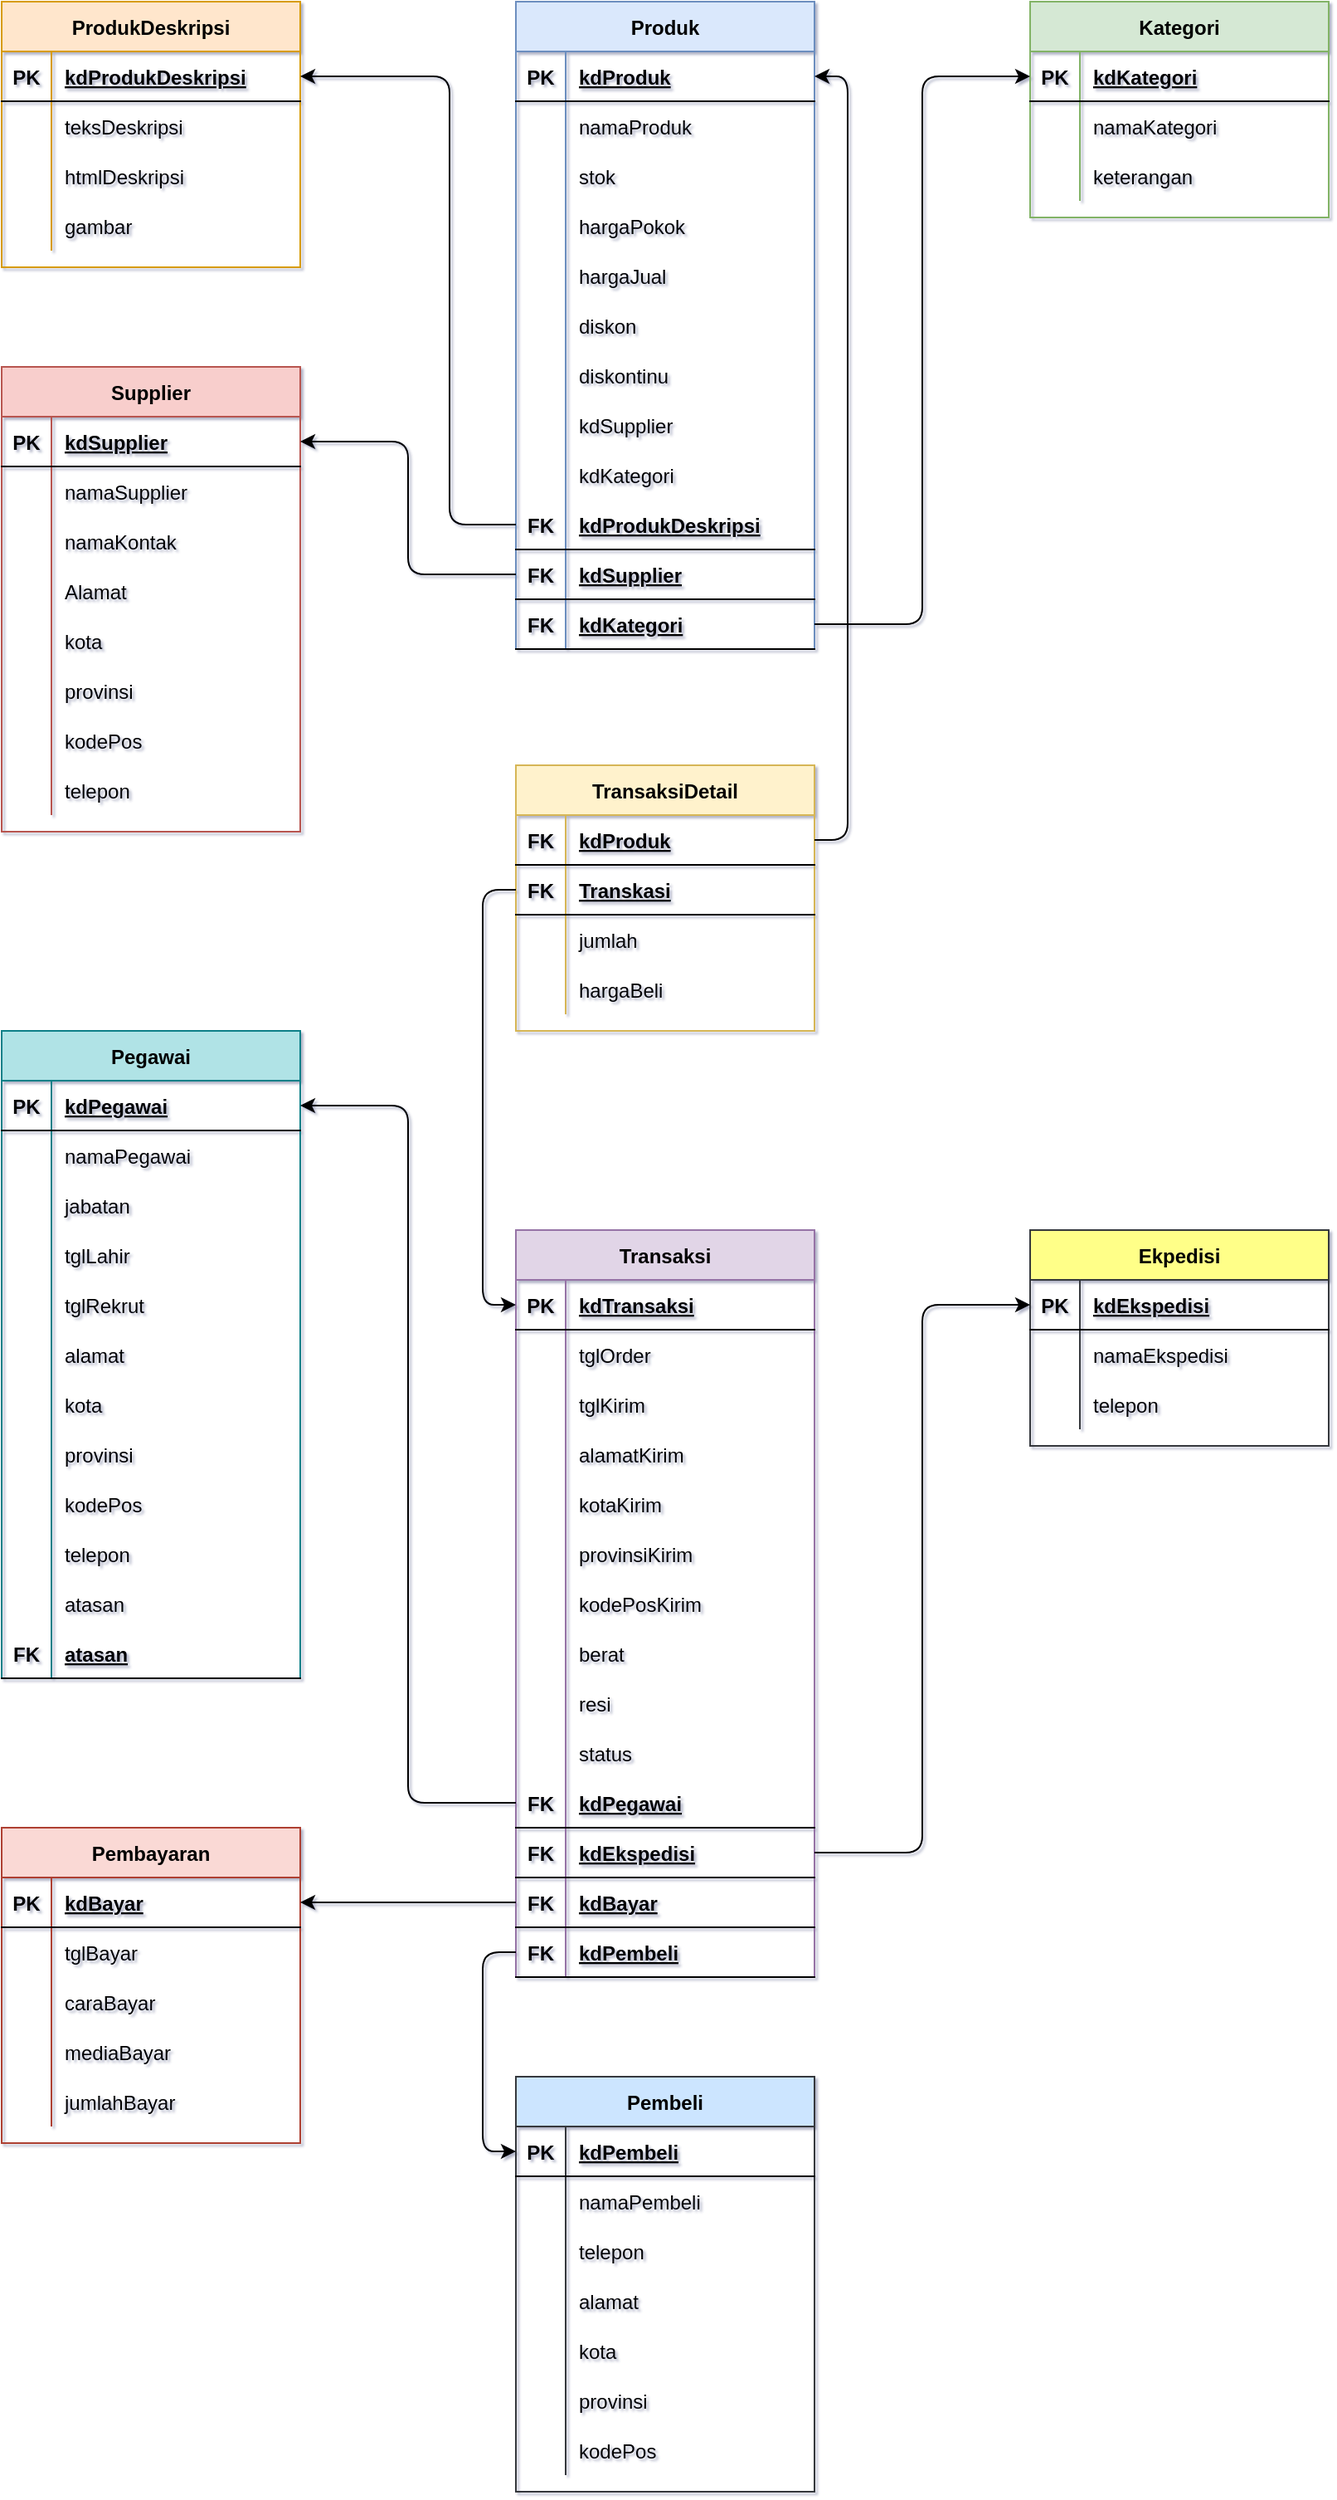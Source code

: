 <mxfile version="20.2.3" type="device"><diagram id="b8rLbkJ4WwLDpNwpe2lG" name="Page-1"><mxGraphModel dx="86" dy="902" grid="1" gridSize="10" guides="1" tooltips="1" connect="1" arrows="1" fold="1" page="0" pageScale="1" pageWidth="850" pageHeight="1100" math="0" shadow="1"><root><mxCell id="0"/><mxCell id="1" parent="0"/><mxCell id="QnlU-XfY6xOTAHZutjpu-1" value="Produk" style="shape=table;startSize=30;container=1;collapsible=1;childLayout=tableLayout;fixedRows=1;rowLines=0;fontStyle=1;align=center;resizeLast=1;fillColor=#dae8fc;strokeColor=#6c8ebf;" vertex="1" parent="1"><mxGeometry x="1090" y="180" width="180" height="390" as="geometry"/></mxCell><mxCell id="QnlU-XfY6xOTAHZutjpu-2" value="" style="shape=tableRow;horizontal=0;startSize=0;swimlaneHead=0;swimlaneBody=0;fillColor=none;collapsible=0;dropTarget=0;points=[[0,0.5],[1,0.5]];portConstraint=eastwest;top=0;left=0;right=0;bottom=1;" vertex="1" parent="QnlU-XfY6xOTAHZutjpu-1"><mxGeometry y="30" width="180" height="30" as="geometry"/></mxCell><mxCell id="QnlU-XfY6xOTAHZutjpu-3" value="PK" style="shape=partialRectangle;connectable=0;fillColor=none;top=0;left=0;bottom=0;right=0;fontStyle=1;overflow=hidden;" vertex="1" parent="QnlU-XfY6xOTAHZutjpu-2"><mxGeometry width="30" height="30" as="geometry"><mxRectangle width="30" height="30" as="alternateBounds"/></mxGeometry></mxCell><mxCell id="QnlU-XfY6xOTAHZutjpu-4" value="kdProduk" style="shape=partialRectangle;connectable=0;fillColor=none;top=0;left=0;bottom=0;right=0;align=left;spacingLeft=6;fontStyle=5;overflow=hidden;" vertex="1" parent="QnlU-XfY6xOTAHZutjpu-2"><mxGeometry x="30" width="150" height="30" as="geometry"><mxRectangle width="150" height="30" as="alternateBounds"/></mxGeometry></mxCell><mxCell id="QnlU-XfY6xOTAHZutjpu-5" value="" style="shape=tableRow;horizontal=0;startSize=0;swimlaneHead=0;swimlaneBody=0;fillColor=none;collapsible=0;dropTarget=0;points=[[0,0.5],[1,0.5]];portConstraint=eastwest;top=0;left=0;right=0;bottom=0;" vertex="1" parent="QnlU-XfY6xOTAHZutjpu-1"><mxGeometry y="60" width="180" height="30" as="geometry"/></mxCell><mxCell id="QnlU-XfY6xOTAHZutjpu-6" value="" style="shape=partialRectangle;connectable=0;fillColor=none;top=0;left=0;bottom=0;right=0;editable=1;overflow=hidden;" vertex="1" parent="QnlU-XfY6xOTAHZutjpu-5"><mxGeometry width="30" height="30" as="geometry"><mxRectangle width="30" height="30" as="alternateBounds"/></mxGeometry></mxCell><mxCell id="QnlU-XfY6xOTAHZutjpu-7" value="namaProduk" style="shape=partialRectangle;connectable=0;fillColor=none;top=0;left=0;bottom=0;right=0;align=left;spacingLeft=6;overflow=hidden;" vertex="1" parent="QnlU-XfY6xOTAHZutjpu-5"><mxGeometry x="30" width="150" height="30" as="geometry"><mxRectangle width="150" height="30" as="alternateBounds"/></mxGeometry></mxCell><mxCell id="QnlU-XfY6xOTAHZutjpu-8" value="" style="shape=tableRow;horizontal=0;startSize=0;swimlaneHead=0;swimlaneBody=0;fillColor=none;collapsible=0;dropTarget=0;points=[[0,0.5],[1,0.5]];portConstraint=eastwest;top=0;left=0;right=0;bottom=0;" vertex="1" parent="QnlU-XfY6xOTAHZutjpu-1"><mxGeometry y="90" width="180" height="30" as="geometry"/></mxCell><mxCell id="QnlU-XfY6xOTAHZutjpu-9" value="" style="shape=partialRectangle;connectable=0;fillColor=none;top=0;left=0;bottom=0;right=0;editable=1;overflow=hidden;" vertex="1" parent="QnlU-XfY6xOTAHZutjpu-8"><mxGeometry width="30" height="30" as="geometry"><mxRectangle width="30" height="30" as="alternateBounds"/></mxGeometry></mxCell><mxCell id="QnlU-XfY6xOTAHZutjpu-10" value="stok" style="shape=partialRectangle;connectable=0;fillColor=none;top=0;left=0;bottom=0;right=0;align=left;spacingLeft=6;overflow=hidden;" vertex="1" parent="QnlU-XfY6xOTAHZutjpu-8"><mxGeometry x="30" width="150" height="30" as="geometry"><mxRectangle width="150" height="30" as="alternateBounds"/></mxGeometry></mxCell><mxCell id="QnlU-XfY6xOTAHZutjpu-11" value="" style="shape=tableRow;horizontal=0;startSize=0;swimlaneHead=0;swimlaneBody=0;fillColor=none;collapsible=0;dropTarget=0;points=[[0,0.5],[1,0.5]];portConstraint=eastwest;top=0;left=0;right=0;bottom=0;" vertex="1" parent="QnlU-XfY6xOTAHZutjpu-1"><mxGeometry y="120" width="180" height="30" as="geometry"/></mxCell><mxCell id="QnlU-XfY6xOTAHZutjpu-12" value="" style="shape=partialRectangle;connectable=0;fillColor=none;top=0;left=0;bottom=0;right=0;editable=1;overflow=hidden;" vertex="1" parent="QnlU-XfY6xOTAHZutjpu-11"><mxGeometry width="30" height="30" as="geometry"><mxRectangle width="30" height="30" as="alternateBounds"/></mxGeometry></mxCell><mxCell id="QnlU-XfY6xOTAHZutjpu-13" value="hargaPokok" style="shape=partialRectangle;connectable=0;fillColor=none;top=0;left=0;bottom=0;right=0;align=left;spacingLeft=6;overflow=hidden;" vertex="1" parent="QnlU-XfY6xOTAHZutjpu-11"><mxGeometry x="30" width="150" height="30" as="geometry"><mxRectangle width="150" height="30" as="alternateBounds"/></mxGeometry></mxCell><mxCell id="QnlU-XfY6xOTAHZutjpu-14" value="" style="shape=tableRow;horizontal=0;startSize=0;swimlaneHead=0;swimlaneBody=0;fillColor=none;collapsible=0;dropTarget=0;points=[[0,0.5],[1,0.5]];portConstraint=eastwest;top=0;left=0;right=0;bottom=0;" vertex="1" parent="QnlU-XfY6xOTAHZutjpu-1"><mxGeometry y="150" width="180" height="30" as="geometry"/></mxCell><mxCell id="QnlU-XfY6xOTAHZutjpu-15" value="" style="shape=partialRectangle;connectable=0;fillColor=none;top=0;left=0;bottom=0;right=0;editable=1;overflow=hidden;" vertex="1" parent="QnlU-XfY6xOTAHZutjpu-14"><mxGeometry width="30" height="30" as="geometry"><mxRectangle width="30" height="30" as="alternateBounds"/></mxGeometry></mxCell><mxCell id="QnlU-XfY6xOTAHZutjpu-16" value="hargaJual" style="shape=partialRectangle;connectable=0;fillColor=none;top=0;left=0;bottom=0;right=0;align=left;spacingLeft=6;overflow=hidden;" vertex="1" parent="QnlU-XfY6xOTAHZutjpu-14"><mxGeometry x="30" width="150" height="30" as="geometry"><mxRectangle width="150" height="30" as="alternateBounds"/></mxGeometry></mxCell><mxCell id="QnlU-XfY6xOTAHZutjpu-17" value="" style="shape=tableRow;horizontal=0;startSize=0;swimlaneHead=0;swimlaneBody=0;fillColor=none;collapsible=0;dropTarget=0;points=[[0,0.5],[1,0.5]];portConstraint=eastwest;top=0;left=0;right=0;bottom=0;" vertex="1" parent="QnlU-XfY6xOTAHZutjpu-1"><mxGeometry y="180" width="180" height="30" as="geometry"/></mxCell><mxCell id="QnlU-XfY6xOTAHZutjpu-18" value="" style="shape=partialRectangle;connectable=0;fillColor=none;top=0;left=0;bottom=0;right=0;editable=1;overflow=hidden;" vertex="1" parent="QnlU-XfY6xOTAHZutjpu-17"><mxGeometry width="30" height="30" as="geometry"><mxRectangle width="30" height="30" as="alternateBounds"/></mxGeometry></mxCell><mxCell id="QnlU-XfY6xOTAHZutjpu-19" value="diskon" style="shape=partialRectangle;connectable=0;fillColor=none;top=0;left=0;bottom=0;right=0;align=left;spacingLeft=6;overflow=hidden;" vertex="1" parent="QnlU-XfY6xOTAHZutjpu-17"><mxGeometry x="30" width="150" height="30" as="geometry"><mxRectangle width="150" height="30" as="alternateBounds"/></mxGeometry></mxCell><mxCell id="QnlU-XfY6xOTAHZutjpu-20" value="" style="shape=tableRow;horizontal=0;startSize=0;swimlaneHead=0;swimlaneBody=0;fillColor=none;collapsible=0;dropTarget=0;points=[[0,0.5],[1,0.5]];portConstraint=eastwest;top=0;left=0;right=0;bottom=0;" vertex="1" parent="QnlU-XfY6xOTAHZutjpu-1"><mxGeometry y="210" width="180" height="30" as="geometry"/></mxCell><mxCell id="QnlU-XfY6xOTAHZutjpu-21" value="" style="shape=partialRectangle;connectable=0;fillColor=none;top=0;left=0;bottom=0;right=0;editable=1;overflow=hidden;" vertex="1" parent="QnlU-XfY6xOTAHZutjpu-20"><mxGeometry width="30" height="30" as="geometry"><mxRectangle width="30" height="30" as="alternateBounds"/></mxGeometry></mxCell><mxCell id="QnlU-XfY6xOTAHZutjpu-22" value="diskontinu" style="shape=partialRectangle;connectable=0;fillColor=none;top=0;left=0;bottom=0;right=0;align=left;spacingLeft=6;overflow=hidden;" vertex="1" parent="QnlU-XfY6xOTAHZutjpu-20"><mxGeometry x="30" width="150" height="30" as="geometry"><mxRectangle width="150" height="30" as="alternateBounds"/></mxGeometry></mxCell><mxCell id="QnlU-XfY6xOTAHZutjpu-26" value="" style="shape=tableRow;horizontal=0;startSize=0;swimlaneHead=0;swimlaneBody=0;fillColor=none;collapsible=0;dropTarget=0;points=[[0,0.5],[1,0.5]];portConstraint=eastwest;top=0;left=0;right=0;bottom=0;" vertex="1" parent="QnlU-XfY6xOTAHZutjpu-1"><mxGeometry y="240" width="180" height="30" as="geometry"/></mxCell><mxCell id="QnlU-XfY6xOTAHZutjpu-27" value="" style="shape=partialRectangle;connectable=0;fillColor=none;top=0;left=0;bottom=0;right=0;editable=1;overflow=hidden;" vertex="1" parent="QnlU-XfY6xOTAHZutjpu-26"><mxGeometry width="30" height="30" as="geometry"><mxRectangle width="30" height="30" as="alternateBounds"/></mxGeometry></mxCell><mxCell id="QnlU-XfY6xOTAHZutjpu-28" value="kdSupplier" style="shape=partialRectangle;connectable=0;fillColor=none;top=0;left=0;bottom=0;right=0;align=left;spacingLeft=6;overflow=hidden;" vertex="1" parent="QnlU-XfY6xOTAHZutjpu-26"><mxGeometry x="30" width="150" height="30" as="geometry"><mxRectangle width="150" height="30" as="alternateBounds"/></mxGeometry></mxCell><mxCell id="QnlU-XfY6xOTAHZutjpu-29" value="" style="shape=tableRow;horizontal=0;startSize=0;swimlaneHead=0;swimlaneBody=0;fillColor=none;collapsible=0;dropTarget=0;points=[[0,0.5],[1,0.5]];portConstraint=eastwest;top=0;left=0;right=0;bottom=0;" vertex="1" parent="QnlU-XfY6xOTAHZutjpu-1"><mxGeometry y="270" width="180" height="30" as="geometry"/></mxCell><mxCell id="QnlU-XfY6xOTAHZutjpu-30" value="" style="shape=partialRectangle;connectable=0;fillColor=none;top=0;left=0;bottom=0;right=0;editable=1;overflow=hidden;" vertex="1" parent="QnlU-XfY6xOTAHZutjpu-29"><mxGeometry width="30" height="30" as="geometry"><mxRectangle width="30" height="30" as="alternateBounds"/></mxGeometry></mxCell><mxCell id="QnlU-XfY6xOTAHZutjpu-31" value="kdKategori" style="shape=partialRectangle;connectable=0;fillColor=none;top=0;left=0;bottom=0;right=0;align=left;spacingLeft=6;overflow=hidden;" vertex="1" parent="QnlU-XfY6xOTAHZutjpu-29"><mxGeometry x="30" width="150" height="30" as="geometry"><mxRectangle width="150" height="30" as="alternateBounds"/></mxGeometry></mxCell><mxCell id="QnlU-XfY6xOTAHZutjpu-168" value="" style="shape=tableRow;horizontal=0;startSize=0;swimlaneHead=0;swimlaneBody=0;fillColor=none;collapsible=0;dropTarget=0;points=[[0,0.5],[1,0.5]];portConstraint=eastwest;top=0;left=0;right=0;bottom=1;" vertex="1" parent="QnlU-XfY6xOTAHZutjpu-1"><mxGeometry y="300" width="180" height="30" as="geometry"/></mxCell><mxCell id="QnlU-XfY6xOTAHZutjpu-169" value="FK" style="shape=partialRectangle;connectable=0;fillColor=none;top=0;left=0;bottom=0;right=0;fontStyle=1;overflow=hidden;" vertex="1" parent="QnlU-XfY6xOTAHZutjpu-168"><mxGeometry width="30" height="30" as="geometry"><mxRectangle width="30" height="30" as="alternateBounds"/></mxGeometry></mxCell><mxCell id="QnlU-XfY6xOTAHZutjpu-170" value="kdProdukDeskripsi" style="shape=partialRectangle;connectable=0;fillColor=none;top=0;left=0;bottom=0;right=0;align=left;spacingLeft=6;fontStyle=5;overflow=hidden;" vertex="1" parent="QnlU-XfY6xOTAHZutjpu-168"><mxGeometry x="30" width="150" height="30" as="geometry"><mxRectangle width="150" height="30" as="alternateBounds"/></mxGeometry></mxCell><mxCell id="QnlU-XfY6xOTAHZutjpu-171" value="" style="shape=tableRow;horizontal=0;startSize=0;swimlaneHead=0;swimlaneBody=0;fillColor=none;collapsible=0;dropTarget=0;points=[[0,0.5],[1,0.5]];portConstraint=eastwest;top=0;left=0;right=0;bottom=1;" vertex="1" parent="QnlU-XfY6xOTAHZutjpu-1"><mxGeometry y="330" width="180" height="30" as="geometry"/></mxCell><mxCell id="QnlU-XfY6xOTAHZutjpu-172" value="FK" style="shape=partialRectangle;connectable=0;fillColor=none;top=0;left=0;bottom=0;right=0;fontStyle=1;overflow=hidden;" vertex="1" parent="QnlU-XfY6xOTAHZutjpu-171"><mxGeometry width="30" height="30" as="geometry"><mxRectangle width="30" height="30" as="alternateBounds"/></mxGeometry></mxCell><mxCell id="QnlU-XfY6xOTAHZutjpu-173" value="kdSupplier" style="shape=partialRectangle;connectable=0;fillColor=none;top=0;left=0;bottom=0;right=0;align=left;spacingLeft=6;fontStyle=5;overflow=hidden;" vertex="1" parent="QnlU-XfY6xOTAHZutjpu-171"><mxGeometry x="30" width="150" height="30" as="geometry"><mxRectangle width="150" height="30" as="alternateBounds"/></mxGeometry></mxCell><mxCell id="QnlU-XfY6xOTAHZutjpu-174" value="" style="shape=tableRow;horizontal=0;startSize=0;swimlaneHead=0;swimlaneBody=0;fillColor=none;collapsible=0;dropTarget=0;points=[[0,0.5],[1,0.5]];portConstraint=eastwest;top=0;left=0;right=0;bottom=1;" vertex="1" parent="QnlU-XfY6xOTAHZutjpu-1"><mxGeometry y="360" width="180" height="30" as="geometry"/></mxCell><mxCell id="QnlU-XfY6xOTAHZutjpu-175" value="FK" style="shape=partialRectangle;connectable=0;fillColor=none;top=0;left=0;bottom=0;right=0;fontStyle=1;overflow=hidden;" vertex="1" parent="QnlU-XfY6xOTAHZutjpu-174"><mxGeometry width="30" height="30" as="geometry"><mxRectangle width="30" height="30" as="alternateBounds"/></mxGeometry></mxCell><mxCell id="QnlU-XfY6xOTAHZutjpu-176" value="kdKategori" style="shape=partialRectangle;connectable=0;fillColor=none;top=0;left=0;bottom=0;right=0;align=left;spacingLeft=6;fontStyle=5;overflow=hidden;" vertex="1" parent="QnlU-XfY6xOTAHZutjpu-174"><mxGeometry x="30" width="150" height="30" as="geometry"><mxRectangle width="150" height="30" as="alternateBounds"/></mxGeometry></mxCell><mxCell id="QnlU-XfY6xOTAHZutjpu-32" value="Kategori" style="shape=table;startSize=30;container=1;collapsible=1;childLayout=tableLayout;fixedRows=1;rowLines=0;fontStyle=1;align=center;resizeLast=1;fillColor=#d5e8d4;strokeColor=#82b366;" vertex="1" parent="1"><mxGeometry x="1400" y="180" width="180" height="130" as="geometry"/></mxCell><mxCell id="QnlU-XfY6xOTAHZutjpu-33" value="" style="shape=tableRow;horizontal=0;startSize=0;swimlaneHead=0;swimlaneBody=0;fillColor=none;collapsible=0;dropTarget=0;points=[[0,0.5],[1,0.5]];portConstraint=eastwest;top=0;left=0;right=0;bottom=1;" vertex="1" parent="QnlU-XfY6xOTAHZutjpu-32"><mxGeometry y="30" width="180" height="30" as="geometry"/></mxCell><mxCell id="QnlU-XfY6xOTAHZutjpu-34" value="PK" style="shape=partialRectangle;connectable=0;fillColor=none;top=0;left=0;bottom=0;right=0;fontStyle=1;overflow=hidden;" vertex="1" parent="QnlU-XfY6xOTAHZutjpu-33"><mxGeometry width="30" height="30" as="geometry"><mxRectangle width="30" height="30" as="alternateBounds"/></mxGeometry></mxCell><mxCell id="QnlU-XfY6xOTAHZutjpu-35" value="kdKategori" style="shape=partialRectangle;connectable=0;fillColor=none;top=0;left=0;bottom=0;right=0;align=left;spacingLeft=6;fontStyle=5;overflow=hidden;" vertex="1" parent="QnlU-XfY6xOTAHZutjpu-33"><mxGeometry x="30" width="150" height="30" as="geometry"><mxRectangle width="150" height="30" as="alternateBounds"/></mxGeometry></mxCell><mxCell id="QnlU-XfY6xOTAHZutjpu-36" value="" style="shape=tableRow;horizontal=0;startSize=0;swimlaneHead=0;swimlaneBody=0;fillColor=none;collapsible=0;dropTarget=0;points=[[0,0.5],[1,0.5]];portConstraint=eastwest;top=0;left=0;right=0;bottom=0;" vertex="1" parent="QnlU-XfY6xOTAHZutjpu-32"><mxGeometry y="60" width="180" height="30" as="geometry"/></mxCell><mxCell id="QnlU-XfY6xOTAHZutjpu-37" value="" style="shape=partialRectangle;connectable=0;fillColor=none;top=0;left=0;bottom=0;right=0;editable=1;overflow=hidden;" vertex="1" parent="QnlU-XfY6xOTAHZutjpu-36"><mxGeometry width="30" height="30" as="geometry"><mxRectangle width="30" height="30" as="alternateBounds"/></mxGeometry></mxCell><mxCell id="QnlU-XfY6xOTAHZutjpu-38" value="namaKategori" style="shape=partialRectangle;connectable=0;fillColor=none;top=0;left=0;bottom=0;right=0;align=left;spacingLeft=6;overflow=hidden;" vertex="1" parent="QnlU-XfY6xOTAHZutjpu-36"><mxGeometry x="30" width="150" height="30" as="geometry"><mxRectangle width="150" height="30" as="alternateBounds"/></mxGeometry></mxCell><mxCell id="QnlU-XfY6xOTAHZutjpu-39" value="" style="shape=tableRow;horizontal=0;startSize=0;swimlaneHead=0;swimlaneBody=0;fillColor=none;collapsible=0;dropTarget=0;points=[[0,0.5],[1,0.5]];portConstraint=eastwest;top=0;left=0;right=0;bottom=0;" vertex="1" parent="QnlU-XfY6xOTAHZutjpu-32"><mxGeometry y="90" width="180" height="30" as="geometry"/></mxCell><mxCell id="QnlU-XfY6xOTAHZutjpu-40" value="" style="shape=partialRectangle;connectable=0;fillColor=none;top=0;left=0;bottom=0;right=0;editable=1;overflow=hidden;" vertex="1" parent="QnlU-XfY6xOTAHZutjpu-39"><mxGeometry width="30" height="30" as="geometry"><mxRectangle width="30" height="30" as="alternateBounds"/></mxGeometry></mxCell><mxCell id="QnlU-XfY6xOTAHZutjpu-41" value="keterangan" style="shape=partialRectangle;connectable=0;fillColor=none;top=0;left=0;bottom=0;right=0;align=left;spacingLeft=6;overflow=hidden;" vertex="1" parent="QnlU-XfY6xOTAHZutjpu-39"><mxGeometry x="30" width="150" height="30" as="geometry"><mxRectangle width="150" height="30" as="alternateBounds"/></mxGeometry></mxCell><mxCell id="QnlU-XfY6xOTAHZutjpu-45" value="ProdukDeskripsi" style="shape=table;startSize=30;container=1;collapsible=1;childLayout=tableLayout;fixedRows=1;rowLines=0;fontStyle=1;align=center;resizeLast=1;fillColor=#ffe6cc;strokeColor=#d79b00;" vertex="1" parent="1"><mxGeometry x="780" y="180" width="180" height="160" as="geometry"/></mxCell><mxCell id="QnlU-XfY6xOTAHZutjpu-46" value="" style="shape=tableRow;horizontal=0;startSize=0;swimlaneHead=0;swimlaneBody=0;fillColor=none;collapsible=0;dropTarget=0;points=[[0,0.5],[1,0.5]];portConstraint=eastwest;top=0;left=0;right=0;bottom=1;" vertex="1" parent="QnlU-XfY6xOTAHZutjpu-45"><mxGeometry y="30" width="180" height="30" as="geometry"/></mxCell><mxCell id="QnlU-XfY6xOTAHZutjpu-47" value="PK" style="shape=partialRectangle;connectable=0;fillColor=none;top=0;left=0;bottom=0;right=0;fontStyle=1;overflow=hidden;" vertex="1" parent="QnlU-XfY6xOTAHZutjpu-46"><mxGeometry width="30" height="30" as="geometry"><mxRectangle width="30" height="30" as="alternateBounds"/></mxGeometry></mxCell><mxCell id="QnlU-XfY6xOTAHZutjpu-48" value="kdProdukDeskripsi" style="shape=partialRectangle;connectable=0;fillColor=none;top=0;left=0;bottom=0;right=0;align=left;spacingLeft=6;fontStyle=5;overflow=hidden;" vertex="1" parent="QnlU-XfY6xOTAHZutjpu-46"><mxGeometry x="30" width="150" height="30" as="geometry"><mxRectangle width="150" height="30" as="alternateBounds"/></mxGeometry></mxCell><mxCell id="QnlU-XfY6xOTAHZutjpu-49" value="" style="shape=tableRow;horizontal=0;startSize=0;swimlaneHead=0;swimlaneBody=0;fillColor=none;collapsible=0;dropTarget=0;points=[[0,0.5],[1,0.5]];portConstraint=eastwest;top=0;left=0;right=0;bottom=0;" vertex="1" parent="QnlU-XfY6xOTAHZutjpu-45"><mxGeometry y="60" width="180" height="30" as="geometry"/></mxCell><mxCell id="QnlU-XfY6xOTAHZutjpu-50" value="" style="shape=partialRectangle;connectable=0;fillColor=none;top=0;left=0;bottom=0;right=0;editable=1;overflow=hidden;" vertex="1" parent="QnlU-XfY6xOTAHZutjpu-49"><mxGeometry width="30" height="30" as="geometry"><mxRectangle width="30" height="30" as="alternateBounds"/></mxGeometry></mxCell><mxCell id="QnlU-XfY6xOTAHZutjpu-51" value="teksDeskripsi" style="shape=partialRectangle;connectable=0;fillColor=none;top=0;left=0;bottom=0;right=0;align=left;spacingLeft=6;overflow=hidden;" vertex="1" parent="QnlU-XfY6xOTAHZutjpu-49"><mxGeometry x="30" width="150" height="30" as="geometry"><mxRectangle width="150" height="30" as="alternateBounds"/></mxGeometry></mxCell><mxCell id="QnlU-XfY6xOTAHZutjpu-52" value="" style="shape=tableRow;horizontal=0;startSize=0;swimlaneHead=0;swimlaneBody=0;fillColor=none;collapsible=0;dropTarget=0;points=[[0,0.5],[1,0.5]];portConstraint=eastwest;top=0;left=0;right=0;bottom=0;" vertex="1" parent="QnlU-XfY6xOTAHZutjpu-45"><mxGeometry y="90" width="180" height="30" as="geometry"/></mxCell><mxCell id="QnlU-XfY6xOTAHZutjpu-53" value="" style="shape=partialRectangle;connectable=0;fillColor=none;top=0;left=0;bottom=0;right=0;editable=1;overflow=hidden;" vertex="1" parent="QnlU-XfY6xOTAHZutjpu-52"><mxGeometry width="30" height="30" as="geometry"><mxRectangle width="30" height="30" as="alternateBounds"/></mxGeometry></mxCell><mxCell id="QnlU-XfY6xOTAHZutjpu-54" value="htmlDeskripsi" style="shape=partialRectangle;connectable=0;fillColor=none;top=0;left=0;bottom=0;right=0;align=left;spacingLeft=6;overflow=hidden;" vertex="1" parent="QnlU-XfY6xOTAHZutjpu-52"><mxGeometry x="30" width="150" height="30" as="geometry"><mxRectangle width="150" height="30" as="alternateBounds"/></mxGeometry></mxCell><mxCell id="QnlU-XfY6xOTAHZutjpu-55" value="" style="shape=tableRow;horizontal=0;startSize=0;swimlaneHead=0;swimlaneBody=0;fillColor=none;collapsible=0;dropTarget=0;points=[[0,0.5],[1,0.5]];portConstraint=eastwest;top=0;left=0;right=0;bottom=0;" vertex="1" parent="QnlU-XfY6xOTAHZutjpu-45"><mxGeometry y="120" width="180" height="30" as="geometry"/></mxCell><mxCell id="QnlU-XfY6xOTAHZutjpu-56" value="" style="shape=partialRectangle;connectable=0;fillColor=none;top=0;left=0;bottom=0;right=0;editable=1;overflow=hidden;" vertex="1" parent="QnlU-XfY6xOTAHZutjpu-55"><mxGeometry width="30" height="30" as="geometry"><mxRectangle width="30" height="30" as="alternateBounds"/></mxGeometry></mxCell><mxCell id="QnlU-XfY6xOTAHZutjpu-57" value="gambar" style="shape=partialRectangle;connectable=0;fillColor=none;top=0;left=0;bottom=0;right=0;align=left;spacingLeft=6;overflow=hidden;" vertex="1" parent="QnlU-XfY6xOTAHZutjpu-55"><mxGeometry x="30" width="150" height="30" as="geometry"><mxRectangle width="150" height="30" as="alternateBounds"/></mxGeometry></mxCell><mxCell id="QnlU-XfY6xOTAHZutjpu-58" value="Supplier" style="shape=table;startSize=30;container=1;collapsible=1;childLayout=tableLayout;fixedRows=1;rowLines=0;fontStyle=1;align=center;resizeLast=1;fillColor=#f8cecc;strokeColor=#b85450;" vertex="1" parent="1"><mxGeometry x="780" y="400" width="180" height="280" as="geometry"/></mxCell><mxCell id="QnlU-XfY6xOTAHZutjpu-59" value="" style="shape=tableRow;horizontal=0;startSize=0;swimlaneHead=0;swimlaneBody=0;fillColor=none;collapsible=0;dropTarget=0;points=[[0,0.5],[1,0.5]];portConstraint=eastwest;top=0;left=0;right=0;bottom=1;" vertex="1" parent="QnlU-XfY6xOTAHZutjpu-58"><mxGeometry y="30" width="180" height="30" as="geometry"/></mxCell><mxCell id="QnlU-XfY6xOTAHZutjpu-60" value="PK" style="shape=partialRectangle;connectable=0;fillColor=none;top=0;left=0;bottom=0;right=0;fontStyle=1;overflow=hidden;" vertex="1" parent="QnlU-XfY6xOTAHZutjpu-59"><mxGeometry width="30" height="30" as="geometry"><mxRectangle width="30" height="30" as="alternateBounds"/></mxGeometry></mxCell><mxCell id="QnlU-XfY6xOTAHZutjpu-61" value="kdSupplier" style="shape=partialRectangle;connectable=0;fillColor=none;top=0;left=0;bottom=0;right=0;align=left;spacingLeft=6;fontStyle=5;overflow=hidden;" vertex="1" parent="QnlU-XfY6xOTAHZutjpu-59"><mxGeometry x="30" width="150" height="30" as="geometry"><mxRectangle width="150" height="30" as="alternateBounds"/></mxGeometry></mxCell><mxCell id="QnlU-XfY6xOTAHZutjpu-62" value="" style="shape=tableRow;horizontal=0;startSize=0;swimlaneHead=0;swimlaneBody=0;fillColor=none;collapsible=0;dropTarget=0;points=[[0,0.5],[1,0.5]];portConstraint=eastwest;top=0;left=0;right=0;bottom=0;" vertex="1" parent="QnlU-XfY6xOTAHZutjpu-58"><mxGeometry y="60" width="180" height="30" as="geometry"/></mxCell><mxCell id="QnlU-XfY6xOTAHZutjpu-63" value="" style="shape=partialRectangle;connectable=0;fillColor=none;top=0;left=0;bottom=0;right=0;editable=1;overflow=hidden;" vertex="1" parent="QnlU-XfY6xOTAHZutjpu-62"><mxGeometry width="30" height="30" as="geometry"><mxRectangle width="30" height="30" as="alternateBounds"/></mxGeometry></mxCell><mxCell id="QnlU-XfY6xOTAHZutjpu-64" value="namaSupplier" style="shape=partialRectangle;connectable=0;fillColor=none;top=0;left=0;bottom=0;right=0;align=left;spacingLeft=6;overflow=hidden;" vertex="1" parent="QnlU-XfY6xOTAHZutjpu-62"><mxGeometry x="30" width="150" height="30" as="geometry"><mxRectangle width="150" height="30" as="alternateBounds"/></mxGeometry></mxCell><mxCell id="QnlU-XfY6xOTAHZutjpu-65" value="" style="shape=tableRow;horizontal=0;startSize=0;swimlaneHead=0;swimlaneBody=0;fillColor=none;collapsible=0;dropTarget=0;points=[[0,0.5],[1,0.5]];portConstraint=eastwest;top=0;left=0;right=0;bottom=0;" vertex="1" parent="QnlU-XfY6xOTAHZutjpu-58"><mxGeometry y="90" width="180" height="30" as="geometry"/></mxCell><mxCell id="QnlU-XfY6xOTAHZutjpu-66" value="" style="shape=partialRectangle;connectable=0;fillColor=none;top=0;left=0;bottom=0;right=0;editable=1;overflow=hidden;" vertex="1" parent="QnlU-XfY6xOTAHZutjpu-65"><mxGeometry width="30" height="30" as="geometry"><mxRectangle width="30" height="30" as="alternateBounds"/></mxGeometry></mxCell><mxCell id="QnlU-XfY6xOTAHZutjpu-67" value="namaKontak" style="shape=partialRectangle;connectable=0;fillColor=none;top=0;left=0;bottom=0;right=0;align=left;spacingLeft=6;overflow=hidden;" vertex="1" parent="QnlU-XfY6xOTAHZutjpu-65"><mxGeometry x="30" width="150" height="30" as="geometry"><mxRectangle width="150" height="30" as="alternateBounds"/></mxGeometry></mxCell><mxCell id="QnlU-XfY6xOTAHZutjpu-68" value="" style="shape=tableRow;horizontal=0;startSize=0;swimlaneHead=0;swimlaneBody=0;fillColor=none;collapsible=0;dropTarget=0;points=[[0,0.5],[1,0.5]];portConstraint=eastwest;top=0;left=0;right=0;bottom=0;" vertex="1" parent="QnlU-XfY6xOTAHZutjpu-58"><mxGeometry y="120" width="180" height="30" as="geometry"/></mxCell><mxCell id="QnlU-XfY6xOTAHZutjpu-69" value="" style="shape=partialRectangle;connectable=0;fillColor=none;top=0;left=0;bottom=0;right=0;editable=1;overflow=hidden;" vertex="1" parent="QnlU-XfY6xOTAHZutjpu-68"><mxGeometry width="30" height="30" as="geometry"><mxRectangle width="30" height="30" as="alternateBounds"/></mxGeometry></mxCell><mxCell id="QnlU-XfY6xOTAHZutjpu-70" value="Alamat" style="shape=partialRectangle;connectable=0;fillColor=none;top=0;left=0;bottom=0;right=0;align=left;spacingLeft=6;overflow=hidden;" vertex="1" parent="QnlU-XfY6xOTAHZutjpu-68"><mxGeometry x="30" width="150" height="30" as="geometry"><mxRectangle width="150" height="30" as="alternateBounds"/></mxGeometry></mxCell><mxCell id="QnlU-XfY6xOTAHZutjpu-71" value="" style="shape=tableRow;horizontal=0;startSize=0;swimlaneHead=0;swimlaneBody=0;fillColor=none;collapsible=0;dropTarget=0;points=[[0,0.5],[1,0.5]];portConstraint=eastwest;top=0;left=0;right=0;bottom=0;" vertex="1" parent="QnlU-XfY6xOTAHZutjpu-58"><mxGeometry y="150" width="180" height="30" as="geometry"/></mxCell><mxCell id="QnlU-XfY6xOTAHZutjpu-72" value="" style="shape=partialRectangle;connectable=0;fillColor=none;top=0;left=0;bottom=0;right=0;editable=1;overflow=hidden;" vertex="1" parent="QnlU-XfY6xOTAHZutjpu-71"><mxGeometry width="30" height="30" as="geometry"><mxRectangle width="30" height="30" as="alternateBounds"/></mxGeometry></mxCell><mxCell id="QnlU-XfY6xOTAHZutjpu-73" value="kota" style="shape=partialRectangle;connectable=0;fillColor=none;top=0;left=0;bottom=0;right=0;align=left;spacingLeft=6;overflow=hidden;" vertex="1" parent="QnlU-XfY6xOTAHZutjpu-71"><mxGeometry x="30" width="150" height="30" as="geometry"><mxRectangle width="150" height="30" as="alternateBounds"/></mxGeometry></mxCell><mxCell id="QnlU-XfY6xOTAHZutjpu-74" value="" style="shape=tableRow;horizontal=0;startSize=0;swimlaneHead=0;swimlaneBody=0;fillColor=none;collapsible=0;dropTarget=0;points=[[0,0.5],[1,0.5]];portConstraint=eastwest;top=0;left=0;right=0;bottom=0;" vertex="1" parent="QnlU-XfY6xOTAHZutjpu-58"><mxGeometry y="180" width="180" height="30" as="geometry"/></mxCell><mxCell id="QnlU-XfY6xOTAHZutjpu-75" value="" style="shape=partialRectangle;connectable=0;fillColor=none;top=0;left=0;bottom=0;right=0;editable=1;overflow=hidden;" vertex="1" parent="QnlU-XfY6xOTAHZutjpu-74"><mxGeometry width="30" height="30" as="geometry"><mxRectangle width="30" height="30" as="alternateBounds"/></mxGeometry></mxCell><mxCell id="QnlU-XfY6xOTAHZutjpu-76" value="provinsi" style="shape=partialRectangle;connectable=0;fillColor=none;top=0;left=0;bottom=0;right=0;align=left;spacingLeft=6;overflow=hidden;" vertex="1" parent="QnlU-XfY6xOTAHZutjpu-74"><mxGeometry x="30" width="150" height="30" as="geometry"><mxRectangle width="150" height="30" as="alternateBounds"/></mxGeometry></mxCell><mxCell id="QnlU-XfY6xOTAHZutjpu-77" value="" style="shape=tableRow;horizontal=0;startSize=0;swimlaneHead=0;swimlaneBody=0;fillColor=none;collapsible=0;dropTarget=0;points=[[0,0.5],[1,0.5]];portConstraint=eastwest;top=0;left=0;right=0;bottom=0;" vertex="1" parent="QnlU-XfY6xOTAHZutjpu-58"><mxGeometry y="210" width="180" height="30" as="geometry"/></mxCell><mxCell id="QnlU-XfY6xOTAHZutjpu-78" value="" style="shape=partialRectangle;connectable=0;fillColor=none;top=0;left=0;bottom=0;right=0;editable=1;overflow=hidden;" vertex="1" parent="QnlU-XfY6xOTAHZutjpu-77"><mxGeometry width="30" height="30" as="geometry"><mxRectangle width="30" height="30" as="alternateBounds"/></mxGeometry></mxCell><mxCell id="QnlU-XfY6xOTAHZutjpu-79" value="kodePos" style="shape=partialRectangle;connectable=0;fillColor=none;top=0;left=0;bottom=0;right=0;align=left;spacingLeft=6;overflow=hidden;" vertex="1" parent="QnlU-XfY6xOTAHZutjpu-77"><mxGeometry x="30" width="150" height="30" as="geometry"><mxRectangle width="150" height="30" as="alternateBounds"/></mxGeometry></mxCell><mxCell id="QnlU-XfY6xOTAHZutjpu-102" value="" style="shape=tableRow;horizontal=0;startSize=0;swimlaneHead=0;swimlaneBody=0;fillColor=none;collapsible=0;dropTarget=0;points=[[0,0.5],[1,0.5]];portConstraint=eastwest;top=0;left=0;right=0;bottom=0;" vertex="1" parent="QnlU-XfY6xOTAHZutjpu-58"><mxGeometry y="240" width="180" height="30" as="geometry"/></mxCell><mxCell id="QnlU-XfY6xOTAHZutjpu-103" value="" style="shape=partialRectangle;connectable=0;fillColor=none;top=0;left=0;bottom=0;right=0;editable=1;overflow=hidden;" vertex="1" parent="QnlU-XfY6xOTAHZutjpu-102"><mxGeometry width="30" height="30" as="geometry"><mxRectangle width="30" height="30" as="alternateBounds"/></mxGeometry></mxCell><mxCell id="QnlU-XfY6xOTAHZutjpu-104" value="telepon" style="shape=partialRectangle;connectable=0;fillColor=none;top=0;left=0;bottom=0;right=0;align=left;spacingLeft=6;overflow=hidden;" vertex="1" parent="QnlU-XfY6xOTAHZutjpu-102"><mxGeometry x="30" width="150" height="30" as="geometry"><mxRectangle width="150" height="30" as="alternateBounds"/></mxGeometry></mxCell><mxCell id="QnlU-XfY6xOTAHZutjpu-105" value="TransaksiDetail" style="shape=table;startSize=30;container=1;collapsible=1;childLayout=tableLayout;fixedRows=1;rowLines=0;fontStyle=1;align=center;resizeLast=1;fillColor=#fff2cc;strokeColor=#d6b656;" vertex="1" parent="1"><mxGeometry x="1090" y="640" width="180" height="160" as="geometry"/></mxCell><mxCell id="QnlU-XfY6xOTAHZutjpu-106" value="" style="shape=tableRow;horizontal=0;startSize=0;swimlaneHead=0;swimlaneBody=0;fillColor=none;collapsible=0;dropTarget=0;points=[[0,0.5],[1,0.5]];portConstraint=eastwest;top=0;left=0;right=0;bottom=1;" vertex="1" parent="QnlU-XfY6xOTAHZutjpu-105"><mxGeometry y="30" width="180" height="30" as="geometry"/></mxCell><mxCell id="QnlU-XfY6xOTAHZutjpu-107" value="FK" style="shape=partialRectangle;connectable=0;fillColor=none;top=0;left=0;bottom=0;right=0;fontStyle=1;overflow=hidden;" vertex="1" parent="QnlU-XfY6xOTAHZutjpu-106"><mxGeometry width="30" height="30" as="geometry"><mxRectangle width="30" height="30" as="alternateBounds"/></mxGeometry></mxCell><mxCell id="QnlU-XfY6xOTAHZutjpu-108" value="kdProduk" style="shape=partialRectangle;connectable=0;fillColor=none;top=0;left=0;bottom=0;right=0;align=left;spacingLeft=6;fontStyle=5;overflow=hidden;" vertex="1" parent="QnlU-XfY6xOTAHZutjpu-106"><mxGeometry x="30" width="150" height="30" as="geometry"><mxRectangle width="150" height="30" as="alternateBounds"/></mxGeometry></mxCell><mxCell id="QnlU-XfY6xOTAHZutjpu-121" value="" style="shape=tableRow;horizontal=0;startSize=0;swimlaneHead=0;swimlaneBody=0;fillColor=none;collapsible=0;dropTarget=0;points=[[0,0.5],[1,0.5]];portConstraint=eastwest;top=0;left=0;right=0;bottom=1;" vertex="1" parent="QnlU-XfY6xOTAHZutjpu-105"><mxGeometry y="60" width="180" height="30" as="geometry"/></mxCell><mxCell id="QnlU-XfY6xOTAHZutjpu-122" value="FK" style="shape=partialRectangle;connectable=0;fillColor=none;top=0;left=0;bottom=0;right=0;fontStyle=1;overflow=hidden;" vertex="1" parent="QnlU-XfY6xOTAHZutjpu-121"><mxGeometry width="30" height="30" as="geometry"><mxRectangle width="30" height="30" as="alternateBounds"/></mxGeometry></mxCell><mxCell id="QnlU-XfY6xOTAHZutjpu-123" value="Transkasi" style="shape=partialRectangle;connectable=0;fillColor=none;top=0;left=0;bottom=0;right=0;align=left;spacingLeft=6;fontStyle=5;overflow=hidden;" vertex="1" parent="QnlU-XfY6xOTAHZutjpu-121"><mxGeometry x="30" width="150" height="30" as="geometry"><mxRectangle width="150" height="30" as="alternateBounds"/></mxGeometry></mxCell><mxCell id="QnlU-XfY6xOTAHZutjpu-109" value="" style="shape=tableRow;horizontal=0;startSize=0;swimlaneHead=0;swimlaneBody=0;fillColor=none;collapsible=0;dropTarget=0;points=[[0,0.5],[1,0.5]];portConstraint=eastwest;top=0;left=0;right=0;bottom=0;" vertex="1" parent="QnlU-XfY6xOTAHZutjpu-105"><mxGeometry y="90" width="180" height="30" as="geometry"/></mxCell><mxCell id="QnlU-XfY6xOTAHZutjpu-110" value="" style="shape=partialRectangle;connectable=0;fillColor=none;top=0;left=0;bottom=0;right=0;editable=1;overflow=hidden;" vertex="1" parent="QnlU-XfY6xOTAHZutjpu-109"><mxGeometry width="30" height="30" as="geometry"><mxRectangle width="30" height="30" as="alternateBounds"/></mxGeometry></mxCell><mxCell id="QnlU-XfY6xOTAHZutjpu-111" value="jumlah" style="shape=partialRectangle;connectable=0;fillColor=none;top=0;left=0;bottom=0;right=0;align=left;spacingLeft=6;overflow=hidden;" vertex="1" parent="QnlU-XfY6xOTAHZutjpu-109"><mxGeometry x="30" width="150" height="30" as="geometry"><mxRectangle width="150" height="30" as="alternateBounds"/></mxGeometry></mxCell><mxCell id="QnlU-XfY6xOTAHZutjpu-112" value="" style="shape=tableRow;horizontal=0;startSize=0;swimlaneHead=0;swimlaneBody=0;fillColor=none;collapsible=0;dropTarget=0;points=[[0,0.5],[1,0.5]];portConstraint=eastwest;top=0;left=0;right=0;bottom=0;" vertex="1" parent="QnlU-XfY6xOTAHZutjpu-105"><mxGeometry y="120" width="180" height="30" as="geometry"/></mxCell><mxCell id="QnlU-XfY6xOTAHZutjpu-113" value="" style="shape=partialRectangle;connectable=0;fillColor=none;top=0;left=0;bottom=0;right=0;editable=1;overflow=hidden;" vertex="1" parent="QnlU-XfY6xOTAHZutjpu-112"><mxGeometry width="30" height="30" as="geometry"><mxRectangle width="30" height="30" as="alternateBounds"/></mxGeometry></mxCell><mxCell id="QnlU-XfY6xOTAHZutjpu-114" value="hargaBeli" style="shape=partialRectangle;connectable=0;fillColor=none;top=0;left=0;bottom=0;right=0;align=left;spacingLeft=6;overflow=hidden;" vertex="1" parent="QnlU-XfY6xOTAHZutjpu-112"><mxGeometry x="30" width="150" height="30" as="geometry"><mxRectangle width="150" height="30" as="alternateBounds"/></mxGeometry></mxCell><mxCell id="QnlU-XfY6xOTAHZutjpu-124" value="Transaksi" style="shape=table;startSize=30;container=1;collapsible=1;childLayout=tableLayout;fixedRows=1;rowLines=0;fontStyle=1;align=center;resizeLast=1;fillColor=#e1d5e7;strokeColor=#9673a6;" vertex="1" parent="1"><mxGeometry x="1090" y="920" width="180" height="450" as="geometry"/></mxCell><mxCell id="QnlU-XfY6xOTAHZutjpu-125" value="" style="shape=tableRow;horizontal=0;startSize=0;swimlaneHead=0;swimlaneBody=0;fillColor=none;collapsible=0;dropTarget=0;points=[[0,0.5],[1,0.5]];portConstraint=eastwest;top=0;left=0;right=0;bottom=1;" vertex="1" parent="QnlU-XfY6xOTAHZutjpu-124"><mxGeometry y="30" width="180" height="30" as="geometry"/></mxCell><mxCell id="QnlU-XfY6xOTAHZutjpu-126" value="PK" style="shape=partialRectangle;connectable=0;fillColor=none;top=0;left=0;bottom=0;right=0;fontStyle=1;overflow=hidden;" vertex="1" parent="QnlU-XfY6xOTAHZutjpu-125"><mxGeometry width="30" height="30" as="geometry"><mxRectangle width="30" height="30" as="alternateBounds"/></mxGeometry></mxCell><mxCell id="QnlU-XfY6xOTAHZutjpu-127" value="kdTransaksi" style="shape=partialRectangle;connectable=0;fillColor=none;top=0;left=0;bottom=0;right=0;align=left;spacingLeft=6;fontStyle=5;overflow=hidden;" vertex="1" parent="QnlU-XfY6xOTAHZutjpu-125"><mxGeometry x="30" width="150" height="30" as="geometry"><mxRectangle width="150" height="30" as="alternateBounds"/></mxGeometry></mxCell><mxCell id="QnlU-XfY6xOTAHZutjpu-128" value="" style="shape=tableRow;horizontal=0;startSize=0;swimlaneHead=0;swimlaneBody=0;fillColor=none;collapsible=0;dropTarget=0;points=[[0,0.5],[1,0.5]];portConstraint=eastwest;top=0;left=0;right=0;bottom=0;" vertex="1" parent="QnlU-XfY6xOTAHZutjpu-124"><mxGeometry y="60" width="180" height="30" as="geometry"/></mxCell><mxCell id="QnlU-XfY6xOTAHZutjpu-129" value="" style="shape=partialRectangle;connectable=0;fillColor=none;top=0;left=0;bottom=0;right=0;editable=1;overflow=hidden;" vertex="1" parent="QnlU-XfY6xOTAHZutjpu-128"><mxGeometry width="30" height="30" as="geometry"><mxRectangle width="30" height="30" as="alternateBounds"/></mxGeometry></mxCell><mxCell id="QnlU-XfY6xOTAHZutjpu-130" value="tglOrder" style="shape=partialRectangle;connectable=0;fillColor=none;top=0;left=0;bottom=0;right=0;align=left;spacingLeft=6;overflow=hidden;" vertex="1" parent="QnlU-XfY6xOTAHZutjpu-128"><mxGeometry x="30" width="150" height="30" as="geometry"><mxRectangle width="150" height="30" as="alternateBounds"/></mxGeometry></mxCell><mxCell id="QnlU-XfY6xOTAHZutjpu-131" value="" style="shape=tableRow;horizontal=0;startSize=0;swimlaneHead=0;swimlaneBody=0;fillColor=none;collapsible=0;dropTarget=0;points=[[0,0.5],[1,0.5]];portConstraint=eastwest;top=0;left=0;right=0;bottom=0;" vertex="1" parent="QnlU-XfY6xOTAHZutjpu-124"><mxGeometry y="90" width="180" height="30" as="geometry"/></mxCell><mxCell id="QnlU-XfY6xOTAHZutjpu-132" value="" style="shape=partialRectangle;connectable=0;fillColor=none;top=0;left=0;bottom=0;right=0;editable=1;overflow=hidden;" vertex="1" parent="QnlU-XfY6xOTAHZutjpu-131"><mxGeometry width="30" height="30" as="geometry"><mxRectangle width="30" height="30" as="alternateBounds"/></mxGeometry></mxCell><mxCell id="QnlU-XfY6xOTAHZutjpu-133" value="tglKirim" style="shape=partialRectangle;connectable=0;fillColor=none;top=0;left=0;bottom=0;right=0;align=left;spacingLeft=6;overflow=hidden;" vertex="1" parent="QnlU-XfY6xOTAHZutjpu-131"><mxGeometry x="30" width="150" height="30" as="geometry"><mxRectangle width="150" height="30" as="alternateBounds"/></mxGeometry></mxCell><mxCell id="QnlU-XfY6xOTAHZutjpu-134" value="" style="shape=tableRow;horizontal=0;startSize=0;swimlaneHead=0;swimlaneBody=0;fillColor=none;collapsible=0;dropTarget=0;points=[[0,0.5],[1,0.5]];portConstraint=eastwest;top=0;left=0;right=0;bottom=0;" vertex="1" parent="QnlU-XfY6xOTAHZutjpu-124"><mxGeometry y="120" width="180" height="30" as="geometry"/></mxCell><mxCell id="QnlU-XfY6xOTAHZutjpu-135" value="" style="shape=partialRectangle;connectable=0;fillColor=none;top=0;left=0;bottom=0;right=0;editable=1;overflow=hidden;" vertex="1" parent="QnlU-XfY6xOTAHZutjpu-134"><mxGeometry width="30" height="30" as="geometry"><mxRectangle width="30" height="30" as="alternateBounds"/></mxGeometry></mxCell><mxCell id="QnlU-XfY6xOTAHZutjpu-136" value="alamatKirim" style="shape=partialRectangle;connectable=0;fillColor=none;top=0;left=0;bottom=0;right=0;align=left;spacingLeft=6;overflow=hidden;" vertex="1" parent="QnlU-XfY6xOTAHZutjpu-134"><mxGeometry x="30" width="150" height="30" as="geometry"><mxRectangle width="150" height="30" as="alternateBounds"/></mxGeometry></mxCell><mxCell id="QnlU-XfY6xOTAHZutjpu-183" value="" style="shape=tableRow;horizontal=0;startSize=0;swimlaneHead=0;swimlaneBody=0;fillColor=none;collapsible=0;dropTarget=0;points=[[0,0.5],[1,0.5]];portConstraint=eastwest;top=0;left=0;right=0;bottom=0;" vertex="1" parent="QnlU-XfY6xOTAHZutjpu-124"><mxGeometry y="150" width="180" height="30" as="geometry"/></mxCell><mxCell id="QnlU-XfY6xOTAHZutjpu-184" value="" style="shape=partialRectangle;connectable=0;fillColor=none;top=0;left=0;bottom=0;right=0;editable=1;overflow=hidden;" vertex="1" parent="QnlU-XfY6xOTAHZutjpu-183"><mxGeometry width="30" height="30" as="geometry"><mxRectangle width="30" height="30" as="alternateBounds"/></mxGeometry></mxCell><mxCell id="QnlU-XfY6xOTAHZutjpu-185" value="kotaKirim" style="shape=partialRectangle;connectable=0;fillColor=none;top=0;left=0;bottom=0;right=0;align=left;spacingLeft=6;overflow=hidden;" vertex="1" parent="QnlU-XfY6xOTAHZutjpu-183"><mxGeometry x="30" width="150" height="30" as="geometry"><mxRectangle width="150" height="30" as="alternateBounds"/></mxGeometry></mxCell><mxCell id="QnlU-XfY6xOTAHZutjpu-186" value="" style="shape=tableRow;horizontal=0;startSize=0;swimlaneHead=0;swimlaneBody=0;fillColor=none;collapsible=0;dropTarget=0;points=[[0,0.5],[1,0.5]];portConstraint=eastwest;top=0;left=0;right=0;bottom=0;" vertex="1" parent="QnlU-XfY6xOTAHZutjpu-124"><mxGeometry y="180" width="180" height="30" as="geometry"/></mxCell><mxCell id="QnlU-XfY6xOTAHZutjpu-187" value="" style="shape=partialRectangle;connectable=0;fillColor=none;top=0;left=0;bottom=0;right=0;editable=1;overflow=hidden;" vertex="1" parent="QnlU-XfY6xOTAHZutjpu-186"><mxGeometry width="30" height="30" as="geometry"><mxRectangle width="30" height="30" as="alternateBounds"/></mxGeometry></mxCell><mxCell id="QnlU-XfY6xOTAHZutjpu-188" value="provinsiKirim" style="shape=partialRectangle;connectable=0;fillColor=none;top=0;left=0;bottom=0;right=0;align=left;spacingLeft=6;overflow=hidden;" vertex="1" parent="QnlU-XfY6xOTAHZutjpu-186"><mxGeometry x="30" width="150" height="30" as="geometry"><mxRectangle width="150" height="30" as="alternateBounds"/></mxGeometry></mxCell><mxCell id="QnlU-XfY6xOTAHZutjpu-189" value="" style="shape=tableRow;horizontal=0;startSize=0;swimlaneHead=0;swimlaneBody=0;fillColor=none;collapsible=0;dropTarget=0;points=[[0,0.5],[1,0.5]];portConstraint=eastwest;top=0;left=0;right=0;bottom=0;" vertex="1" parent="QnlU-XfY6xOTAHZutjpu-124"><mxGeometry y="210" width="180" height="30" as="geometry"/></mxCell><mxCell id="QnlU-XfY6xOTAHZutjpu-190" value="" style="shape=partialRectangle;connectable=0;fillColor=none;top=0;left=0;bottom=0;right=0;editable=1;overflow=hidden;" vertex="1" parent="QnlU-XfY6xOTAHZutjpu-189"><mxGeometry width="30" height="30" as="geometry"><mxRectangle width="30" height="30" as="alternateBounds"/></mxGeometry></mxCell><mxCell id="QnlU-XfY6xOTAHZutjpu-191" value="kodePosKirim" style="shape=partialRectangle;connectable=0;fillColor=none;top=0;left=0;bottom=0;right=0;align=left;spacingLeft=6;overflow=hidden;" vertex="1" parent="QnlU-XfY6xOTAHZutjpu-189"><mxGeometry x="30" width="150" height="30" as="geometry"><mxRectangle width="150" height="30" as="alternateBounds"/></mxGeometry></mxCell><mxCell id="QnlU-XfY6xOTAHZutjpu-192" value="" style="shape=tableRow;horizontal=0;startSize=0;swimlaneHead=0;swimlaneBody=0;fillColor=none;collapsible=0;dropTarget=0;points=[[0,0.5],[1,0.5]];portConstraint=eastwest;top=0;left=0;right=0;bottom=0;" vertex="1" parent="QnlU-XfY6xOTAHZutjpu-124"><mxGeometry y="240" width="180" height="30" as="geometry"/></mxCell><mxCell id="QnlU-XfY6xOTAHZutjpu-193" value="" style="shape=partialRectangle;connectable=0;fillColor=none;top=0;left=0;bottom=0;right=0;editable=1;overflow=hidden;" vertex="1" parent="QnlU-XfY6xOTAHZutjpu-192"><mxGeometry width="30" height="30" as="geometry"><mxRectangle width="30" height="30" as="alternateBounds"/></mxGeometry></mxCell><mxCell id="QnlU-XfY6xOTAHZutjpu-194" value="berat" style="shape=partialRectangle;connectable=0;fillColor=none;top=0;left=0;bottom=0;right=0;align=left;spacingLeft=6;overflow=hidden;" vertex="1" parent="QnlU-XfY6xOTAHZutjpu-192"><mxGeometry x="30" width="150" height="30" as="geometry"><mxRectangle width="150" height="30" as="alternateBounds"/></mxGeometry></mxCell><mxCell id="QnlU-XfY6xOTAHZutjpu-195" value="" style="shape=tableRow;horizontal=0;startSize=0;swimlaneHead=0;swimlaneBody=0;fillColor=none;collapsible=0;dropTarget=0;points=[[0,0.5],[1,0.5]];portConstraint=eastwest;top=0;left=0;right=0;bottom=0;" vertex="1" parent="QnlU-XfY6xOTAHZutjpu-124"><mxGeometry y="270" width="180" height="30" as="geometry"/></mxCell><mxCell id="QnlU-XfY6xOTAHZutjpu-196" value="" style="shape=partialRectangle;connectable=0;fillColor=none;top=0;left=0;bottom=0;right=0;editable=1;overflow=hidden;" vertex="1" parent="QnlU-XfY6xOTAHZutjpu-195"><mxGeometry width="30" height="30" as="geometry"><mxRectangle width="30" height="30" as="alternateBounds"/></mxGeometry></mxCell><mxCell id="QnlU-XfY6xOTAHZutjpu-197" value="resi" style="shape=partialRectangle;connectable=0;fillColor=none;top=0;left=0;bottom=0;right=0;align=left;spacingLeft=6;overflow=hidden;" vertex="1" parent="QnlU-XfY6xOTAHZutjpu-195"><mxGeometry x="30" width="150" height="30" as="geometry"><mxRectangle width="150" height="30" as="alternateBounds"/></mxGeometry></mxCell><mxCell id="QnlU-XfY6xOTAHZutjpu-198" value="" style="shape=tableRow;horizontal=0;startSize=0;swimlaneHead=0;swimlaneBody=0;fillColor=none;collapsible=0;dropTarget=0;points=[[0,0.5],[1,0.5]];portConstraint=eastwest;top=0;left=0;right=0;bottom=0;" vertex="1" parent="QnlU-XfY6xOTAHZutjpu-124"><mxGeometry y="300" width="180" height="30" as="geometry"/></mxCell><mxCell id="QnlU-XfY6xOTAHZutjpu-199" value="" style="shape=partialRectangle;connectable=0;fillColor=none;top=0;left=0;bottom=0;right=0;editable=1;overflow=hidden;" vertex="1" parent="QnlU-XfY6xOTAHZutjpu-198"><mxGeometry width="30" height="30" as="geometry"><mxRectangle width="30" height="30" as="alternateBounds"/></mxGeometry></mxCell><mxCell id="QnlU-XfY6xOTAHZutjpu-200" value="status" style="shape=partialRectangle;connectable=0;fillColor=none;top=0;left=0;bottom=0;right=0;align=left;spacingLeft=6;overflow=hidden;" vertex="1" parent="QnlU-XfY6xOTAHZutjpu-198"><mxGeometry x="30" width="150" height="30" as="geometry"><mxRectangle width="150" height="30" as="alternateBounds"/></mxGeometry></mxCell><mxCell id="QnlU-XfY6xOTAHZutjpu-238" value="" style="shape=tableRow;horizontal=0;startSize=0;swimlaneHead=0;swimlaneBody=0;fillColor=none;collapsible=0;dropTarget=0;points=[[0,0.5],[1,0.5]];portConstraint=eastwest;top=0;left=0;right=0;bottom=1;" vertex="1" parent="QnlU-XfY6xOTAHZutjpu-124"><mxGeometry y="330" width="180" height="30" as="geometry"/></mxCell><mxCell id="QnlU-XfY6xOTAHZutjpu-239" value="FK" style="shape=partialRectangle;connectable=0;fillColor=none;top=0;left=0;bottom=0;right=0;fontStyle=1;overflow=hidden;" vertex="1" parent="QnlU-XfY6xOTAHZutjpu-238"><mxGeometry width="30" height="30" as="geometry"><mxRectangle width="30" height="30" as="alternateBounds"/></mxGeometry></mxCell><mxCell id="QnlU-XfY6xOTAHZutjpu-240" value="kdPegawai" style="shape=partialRectangle;connectable=0;fillColor=none;top=0;left=0;bottom=0;right=0;align=left;spacingLeft=6;fontStyle=5;overflow=hidden;" vertex="1" parent="QnlU-XfY6xOTAHZutjpu-238"><mxGeometry x="30" width="150" height="30" as="geometry"><mxRectangle width="150" height="30" as="alternateBounds"/></mxGeometry></mxCell><mxCell id="QnlU-XfY6xOTAHZutjpu-241" value="" style="shape=tableRow;horizontal=0;startSize=0;swimlaneHead=0;swimlaneBody=0;fillColor=none;collapsible=0;dropTarget=0;points=[[0,0.5],[1,0.5]];portConstraint=eastwest;top=0;left=0;right=0;bottom=1;" vertex="1" parent="QnlU-XfY6xOTAHZutjpu-124"><mxGeometry y="360" width="180" height="30" as="geometry"/></mxCell><mxCell id="QnlU-XfY6xOTAHZutjpu-242" value="FK" style="shape=partialRectangle;connectable=0;fillColor=none;top=0;left=0;bottom=0;right=0;fontStyle=1;overflow=hidden;" vertex="1" parent="QnlU-XfY6xOTAHZutjpu-241"><mxGeometry width="30" height="30" as="geometry"><mxRectangle width="30" height="30" as="alternateBounds"/></mxGeometry></mxCell><mxCell id="QnlU-XfY6xOTAHZutjpu-243" value="kdEkspedisi" style="shape=partialRectangle;connectable=0;fillColor=none;top=0;left=0;bottom=0;right=0;align=left;spacingLeft=6;fontStyle=5;overflow=hidden;" vertex="1" parent="QnlU-XfY6xOTAHZutjpu-241"><mxGeometry x="30" width="150" height="30" as="geometry"><mxRectangle width="150" height="30" as="alternateBounds"/></mxGeometry></mxCell><mxCell id="QnlU-XfY6xOTAHZutjpu-244" value="" style="shape=tableRow;horizontal=0;startSize=0;swimlaneHead=0;swimlaneBody=0;fillColor=none;collapsible=0;dropTarget=0;points=[[0,0.5],[1,0.5]];portConstraint=eastwest;top=0;left=0;right=0;bottom=1;" vertex="1" parent="QnlU-XfY6xOTAHZutjpu-124"><mxGeometry y="390" width="180" height="30" as="geometry"/></mxCell><mxCell id="QnlU-XfY6xOTAHZutjpu-245" value="FK" style="shape=partialRectangle;connectable=0;fillColor=none;top=0;left=0;bottom=0;right=0;fontStyle=1;overflow=hidden;" vertex="1" parent="QnlU-XfY6xOTAHZutjpu-244"><mxGeometry width="30" height="30" as="geometry"><mxRectangle width="30" height="30" as="alternateBounds"/></mxGeometry></mxCell><mxCell id="QnlU-XfY6xOTAHZutjpu-246" value="kdBayar" style="shape=partialRectangle;connectable=0;fillColor=none;top=0;left=0;bottom=0;right=0;align=left;spacingLeft=6;fontStyle=5;overflow=hidden;" vertex="1" parent="QnlU-XfY6xOTAHZutjpu-244"><mxGeometry x="30" width="150" height="30" as="geometry"><mxRectangle width="150" height="30" as="alternateBounds"/></mxGeometry></mxCell><mxCell id="QnlU-XfY6xOTAHZutjpu-201" value="" style="shape=tableRow;horizontal=0;startSize=0;swimlaneHead=0;swimlaneBody=0;fillColor=none;collapsible=0;dropTarget=0;points=[[0,0.5],[1,0.5]];portConstraint=eastwest;top=0;left=0;right=0;bottom=1;" vertex="1" parent="QnlU-XfY6xOTAHZutjpu-124"><mxGeometry y="420" width="180" height="30" as="geometry"/></mxCell><mxCell id="QnlU-XfY6xOTAHZutjpu-202" value="FK" style="shape=partialRectangle;connectable=0;fillColor=none;top=0;left=0;bottom=0;right=0;fontStyle=1;overflow=hidden;" vertex="1" parent="QnlU-XfY6xOTAHZutjpu-201"><mxGeometry width="30" height="30" as="geometry"><mxRectangle width="30" height="30" as="alternateBounds"/></mxGeometry></mxCell><mxCell id="QnlU-XfY6xOTAHZutjpu-203" value="kdPembeli" style="shape=partialRectangle;connectable=0;fillColor=none;top=0;left=0;bottom=0;right=0;align=left;spacingLeft=6;fontStyle=5;overflow=hidden;" vertex="1" parent="QnlU-XfY6xOTAHZutjpu-201"><mxGeometry x="30" width="150" height="30" as="geometry"><mxRectangle width="150" height="30" as="alternateBounds"/></mxGeometry></mxCell><mxCell id="QnlU-XfY6xOTAHZutjpu-247" value="Pembeli" style="shape=table;startSize=30;container=1;collapsible=1;childLayout=tableLayout;fixedRows=1;rowLines=0;fontStyle=1;align=center;resizeLast=1;fillColor=#cce5ff;strokeColor=#36393d;" vertex="1" parent="1"><mxGeometry x="1090" y="1430" width="180" height="250" as="geometry"/></mxCell><mxCell id="QnlU-XfY6xOTAHZutjpu-248" value="" style="shape=tableRow;horizontal=0;startSize=0;swimlaneHead=0;swimlaneBody=0;fillColor=none;collapsible=0;dropTarget=0;points=[[0,0.5],[1,0.5]];portConstraint=eastwest;top=0;left=0;right=0;bottom=1;" vertex="1" parent="QnlU-XfY6xOTAHZutjpu-247"><mxGeometry y="30" width="180" height="30" as="geometry"/></mxCell><mxCell id="QnlU-XfY6xOTAHZutjpu-249" value="PK" style="shape=partialRectangle;connectable=0;fillColor=none;top=0;left=0;bottom=0;right=0;fontStyle=1;overflow=hidden;" vertex="1" parent="QnlU-XfY6xOTAHZutjpu-248"><mxGeometry width="30" height="30" as="geometry"><mxRectangle width="30" height="30" as="alternateBounds"/></mxGeometry></mxCell><mxCell id="QnlU-XfY6xOTAHZutjpu-250" value="kdPembeli" style="shape=partialRectangle;connectable=0;fillColor=none;top=0;left=0;bottom=0;right=0;align=left;spacingLeft=6;fontStyle=5;overflow=hidden;" vertex="1" parent="QnlU-XfY6xOTAHZutjpu-248"><mxGeometry x="30" width="150" height="30" as="geometry"><mxRectangle width="150" height="30" as="alternateBounds"/></mxGeometry></mxCell><mxCell id="QnlU-XfY6xOTAHZutjpu-251" value="" style="shape=tableRow;horizontal=0;startSize=0;swimlaneHead=0;swimlaneBody=0;fillColor=none;collapsible=0;dropTarget=0;points=[[0,0.5],[1,0.5]];portConstraint=eastwest;top=0;left=0;right=0;bottom=0;" vertex="1" parent="QnlU-XfY6xOTAHZutjpu-247"><mxGeometry y="60" width="180" height="30" as="geometry"/></mxCell><mxCell id="QnlU-XfY6xOTAHZutjpu-252" value="" style="shape=partialRectangle;connectable=0;fillColor=none;top=0;left=0;bottom=0;right=0;editable=1;overflow=hidden;" vertex="1" parent="QnlU-XfY6xOTAHZutjpu-251"><mxGeometry width="30" height="30" as="geometry"><mxRectangle width="30" height="30" as="alternateBounds"/></mxGeometry></mxCell><mxCell id="QnlU-XfY6xOTAHZutjpu-253" value="namaPembeli" style="shape=partialRectangle;connectable=0;fillColor=none;top=0;left=0;bottom=0;right=0;align=left;spacingLeft=6;overflow=hidden;" vertex="1" parent="QnlU-XfY6xOTAHZutjpu-251"><mxGeometry x="30" width="150" height="30" as="geometry"><mxRectangle width="150" height="30" as="alternateBounds"/></mxGeometry></mxCell><mxCell id="QnlU-XfY6xOTAHZutjpu-254" value="" style="shape=tableRow;horizontal=0;startSize=0;swimlaneHead=0;swimlaneBody=0;fillColor=none;collapsible=0;dropTarget=0;points=[[0,0.5],[1,0.5]];portConstraint=eastwest;top=0;left=0;right=0;bottom=0;" vertex="1" parent="QnlU-XfY6xOTAHZutjpu-247"><mxGeometry y="90" width="180" height="30" as="geometry"/></mxCell><mxCell id="QnlU-XfY6xOTAHZutjpu-255" value="" style="shape=partialRectangle;connectable=0;fillColor=none;top=0;left=0;bottom=0;right=0;editable=1;overflow=hidden;" vertex="1" parent="QnlU-XfY6xOTAHZutjpu-254"><mxGeometry width="30" height="30" as="geometry"><mxRectangle width="30" height="30" as="alternateBounds"/></mxGeometry></mxCell><mxCell id="QnlU-XfY6xOTAHZutjpu-256" value="telepon" style="shape=partialRectangle;connectable=0;fillColor=none;top=0;left=0;bottom=0;right=0;align=left;spacingLeft=6;overflow=hidden;" vertex="1" parent="QnlU-XfY6xOTAHZutjpu-254"><mxGeometry x="30" width="150" height="30" as="geometry"><mxRectangle width="150" height="30" as="alternateBounds"/></mxGeometry></mxCell><mxCell id="QnlU-XfY6xOTAHZutjpu-257" value="" style="shape=tableRow;horizontal=0;startSize=0;swimlaneHead=0;swimlaneBody=0;fillColor=none;collapsible=0;dropTarget=0;points=[[0,0.5],[1,0.5]];portConstraint=eastwest;top=0;left=0;right=0;bottom=0;" vertex="1" parent="QnlU-XfY6xOTAHZutjpu-247"><mxGeometry y="120" width="180" height="30" as="geometry"/></mxCell><mxCell id="QnlU-XfY6xOTAHZutjpu-258" value="" style="shape=partialRectangle;connectable=0;fillColor=none;top=0;left=0;bottom=0;right=0;editable=1;overflow=hidden;" vertex="1" parent="QnlU-XfY6xOTAHZutjpu-257"><mxGeometry width="30" height="30" as="geometry"><mxRectangle width="30" height="30" as="alternateBounds"/></mxGeometry></mxCell><mxCell id="QnlU-XfY6xOTAHZutjpu-259" value="alamat" style="shape=partialRectangle;connectable=0;fillColor=none;top=0;left=0;bottom=0;right=0;align=left;spacingLeft=6;overflow=hidden;" vertex="1" parent="QnlU-XfY6xOTAHZutjpu-257"><mxGeometry x="30" width="150" height="30" as="geometry"><mxRectangle width="150" height="30" as="alternateBounds"/></mxGeometry></mxCell><mxCell id="QnlU-XfY6xOTAHZutjpu-260" value="" style="shape=tableRow;horizontal=0;startSize=0;swimlaneHead=0;swimlaneBody=0;fillColor=none;collapsible=0;dropTarget=0;points=[[0,0.5],[1,0.5]];portConstraint=eastwest;top=0;left=0;right=0;bottom=0;" vertex="1" parent="QnlU-XfY6xOTAHZutjpu-247"><mxGeometry y="150" width="180" height="30" as="geometry"/></mxCell><mxCell id="QnlU-XfY6xOTAHZutjpu-261" value="" style="shape=partialRectangle;connectable=0;fillColor=none;top=0;left=0;bottom=0;right=0;editable=1;overflow=hidden;" vertex="1" parent="QnlU-XfY6xOTAHZutjpu-260"><mxGeometry width="30" height="30" as="geometry"><mxRectangle width="30" height="30" as="alternateBounds"/></mxGeometry></mxCell><mxCell id="QnlU-XfY6xOTAHZutjpu-262" value="kota" style="shape=partialRectangle;connectable=0;fillColor=none;top=0;left=0;bottom=0;right=0;align=left;spacingLeft=6;overflow=hidden;" vertex="1" parent="QnlU-XfY6xOTAHZutjpu-260"><mxGeometry x="30" width="150" height="30" as="geometry"><mxRectangle width="150" height="30" as="alternateBounds"/></mxGeometry></mxCell><mxCell id="QnlU-XfY6xOTAHZutjpu-263" value="" style="shape=tableRow;horizontal=0;startSize=0;swimlaneHead=0;swimlaneBody=0;fillColor=none;collapsible=0;dropTarget=0;points=[[0,0.5],[1,0.5]];portConstraint=eastwest;top=0;left=0;right=0;bottom=0;" vertex="1" parent="QnlU-XfY6xOTAHZutjpu-247"><mxGeometry y="180" width="180" height="30" as="geometry"/></mxCell><mxCell id="QnlU-XfY6xOTAHZutjpu-264" value="" style="shape=partialRectangle;connectable=0;fillColor=none;top=0;left=0;bottom=0;right=0;editable=1;overflow=hidden;" vertex="1" parent="QnlU-XfY6xOTAHZutjpu-263"><mxGeometry width="30" height="30" as="geometry"><mxRectangle width="30" height="30" as="alternateBounds"/></mxGeometry></mxCell><mxCell id="QnlU-XfY6xOTAHZutjpu-265" value="provinsi" style="shape=partialRectangle;connectable=0;fillColor=none;top=0;left=0;bottom=0;right=0;align=left;spacingLeft=6;overflow=hidden;" vertex="1" parent="QnlU-XfY6xOTAHZutjpu-263"><mxGeometry x="30" width="150" height="30" as="geometry"><mxRectangle width="150" height="30" as="alternateBounds"/></mxGeometry></mxCell><mxCell id="QnlU-XfY6xOTAHZutjpu-266" value="" style="shape=tableRow;horizontal=0;startSize=0;swimlaneHead=0;swimlaneBody=0;fillColor=none;collapsible=0;dropTarget=0;points=[[0,0.5],[1,0.5]];portConstraint=eastwest;top=0;left=0;right=0;bottom=0;" vertex="1" parent="QnlU-XfY6xOTAHZutjpu-247"><mxGeometry y="210" width="180" height="30" as="geometry"/></mxCell><mxCell id="QnlU-XfY6xOTAHZutjpu-267" value="" style="shape=partialRectangle;connectable=0;fillColor=none;top=0;left=0;bottom=0;right=0;editable=1;overflow=hidden;" vertex="1" parent="QnlU-XfY6xOTAHZutjpu-266"><mxGeometry width="30" height="30" as="geometry"><mxRectangle width="30" height="30" as="alternateBounds"/></mxGeometry></mxCell><mxCell id="QnlU-XfY6xOTAHZutjpu-268" value="kodePos" style="shape=partialRectangle;connectable=0;fillColor=none;top=0;left=0;bottom=0;right=0;align=left;spacingLeft=6;overflow=hidden;" vertex="1" parent="QnlU-XfY6xOTAHZutjpu-266"><mxGeometry x="30" width="150" height="30" as="geometry"><mxRectangle width="150" height="30" as="alternateBounds"/></mxGeometry></mxCell><mxCell id="QnlU-XfY6xOTAHZutjpu-292" value="Ekpedisi" style="shape=table;startSize=30;container=1;collapsible=1;childLayout=tableLayout;fixedRows=1;rowLines=0;fontStyle=1;align=center;resizeLast=1;fillColor=#ffff88;strokeColor=#36393d;" vertex="1" parent="1"><mxGeometry x="1400" y="920" width="180" height="130" as="geometry"/></mxCell><mxCell id="QnlU-XfY6xOTAHZutjpu-293" value="" style="shape=tableRow;horizontal=0;startSize=0;swimlaneHead=0;swimlaneBody=0;fillColor=none;collapsible=0;dropTarget=0;points=[[0,0.5],[1,0.5]];portConstraint=eastwest;top=0;left=0;right=0;bottom=1;" vertex="1" parent="QnlU-XfY6xOTAHZutjpu-292"><mxGeometry y="30" width="180" height="30" as="geometry"/></mxCell><mxCell id="QnlU-XfY6xOTAHZutjpu-294" value="PK" style="shape=partialRectangle;connectable=0;fillColor=none;top=0;left=0;bottom=0;right=0;fontStyle=1;overflow=hidden;" vertex="1" parent="QnlU-XfY6xOTAHZutjpu-293"><mxGeometry width="30" height="30" as="geometry"><mxRectangle width="30" height="30" as="alternateBounds"/></mxGeometry></mxCell><mxCell id="QnlU-XfY6xOTAHZutjpu-295" value="kdEkspedisi" style="shape=partialRectangle;connectable=0;fillColor=none;top=0;left=0;bottom=0;right=0;align=left;spacingLeft=6;fontStyle=5;overflow=hidden;" vertex="1" parent="QnlU-XfY6xOTAHZutjpu-293"><mxGeometry x="30" width="150" height="30" as="geometry"><mxRectangle width="150" height="30" as="alternateBounds"/></mxGeometry></mxCell><mxCell id="QnlU-XfY6xOTAHZutjpu-296" value="" style="shape=tableRow;horizontal=0;startSize=0;swimlaneHead=0;swimlaneBody=0;fillColor=none;collapsible=0;dropTarget=0;points=[[0,0.5],[1,0.5]];portConstraint=eastwest;top=0;left=0;right=0;bottom=0;" vertex="1" parent="QnlU-XfY6xOTAHZutjpu-292"><mxGeometry y="60" width="180" height="30" as="geometry"/></mxCell><mxCell id="QnlU-XfY6xOTAHZutjpu-297" value="" style="shape=partialRectangle;connectable=0;fillColor=none;top=0;left=0;bottom=0;right=0;editable=1;overflow=hidden;" vertex="1" parent="QnlU-XfY6xOTAHZutjpu-296"><mxGeometry width="30" height="30" as="geometry"><mxRectangle width="30" height="30" as="alternateBounds"/></mxGeometry></mxCell><mxCell id="QnlU-XfY6xOTAHZutjpu-298" value="namaEkspedisi" style="shape=partialRectangle;connectable=0;fillColor=none;top=0;left=0;bottom=0;right=0;align=left;spacingLeft=6;overflow=hidden;" vertex="1" parent="QnlU-XfY6xOTAHZutjpu-296"><mxGeometry x="30" width="150" height="30" as="geometry"><mxRectangle width="150" height="30" as="alternateBounds"/></mxGeometry></mxCell><mxCell id="QnlU-XfY6xOTAHZutjpu-299" value="" style="shape=tableRow;horizontal=0;startSize=0;swimlaneHead=0;swimlaneBody=0;fillColor=none;collapsible=0;dropTarget=0;points=[[0,0.5],[1,0.5]];portConstraint=eastwest;top=0;left=0;right=0;bottom=0;" vertex="1" parent="QnlU-XfY6xOTAHZutjpu-292"><mxGeometry y="90" width="180" height="30" as="geometry"/></mxCell><mxCell id="QnlU-XfY6xOTAHZutjpu-300" value="" style="shape=partialRectangle;connectable=0;fillColor=none;top=0;left=0;bottom=0;right=0;editable=1;overflow=hidden;" vertex="1" parent="QnlU-XfY6xOTAHZutjpu-299"><mxGeometry width="30" height="30" as="geometry"><mxRectangle width="30" height="30" as="alternateBounds"/></mxGeometry></mxCell><mxCell id="QnlU-XfY6xOTAHZutjpu-301" value="telepon" style="shape=partialRectangle;connectable=0;fillColor=none;top=0;left=0;bottom=0;right=0;align=left;spacingLeft=6;overflow=hidden;" vertex="1" parent="QnlU-XfY6xOTAHZutjpu-299"><mxGeometry x="30" width="150" height="30" as="geometry"><mxRectangle width="150" height="30" as="alternateBounds"/></mxGeometry></mxCell><mxCell id="QnlU-XfY6xOTAHZutjpu-305" value="Pegawai" style="shape=table;startSize=30;container=1;collapsible=1;childLayout=tableLayout;fixedRows=1;rowLines=0;fontStyle=1;align=center;resizeLast=1;fillColor=#b0e3e6;strokeColor=#0e8088;" vertex="1" parent="1"><mxGeometry x="780" y="800" width="180" height="390" as="geometry"/></mxCell><mxCell id="QnlU-XfY6xOTAHZutjpu-306" value="" style="shape=tableRow;horizontal=0;startSize=0;swimlaneHead=0;swimlaneBody=0;fillColor=none;collapsible=0;dropTarget=0;points=[[0,0.5],[1,0.5]];portConstraint=eastwest;top=0;left=0;right=0;bottom=1;" vertex="1" parent="QnlU-XfY6xOTAHZutjpu-305"><mxGeometry y="30" width="180" height="30" as="geometry"/></mxCell><mxCell id="QnlU-XfY6xOTAHZutjpu-307" value="PK" style="shape=partialRectangle;connectable=0;fillColor=none;top=0;left=0;bottom=0;right=0;fontStyle=1;overflow=hidden;" vertex="1" parent="QnlU-XfY6xOTAHZutjpu-306"><mxGeometry width="30" height="30" as="geometry"><mxRectangle width="30" height="30" as="alternateBounds"/></mxGeometry></mxCell><mxCell id="QnlU-XfY6xOTAHZutjpu-308" value="kdPegawai" style="shape=partialRectangle;connectable=0;fillColor=none;top=0;left=0;bottom=0;right=0;align=left;spacingLeft=6;fontStyle=5;overflow=hidden;" vertex="1" parent="QnlU-XfY6xOTAHZutjpu-306"><mxGeometry x="30" width="150" height="30" as="geometry"><mxRectangle width="150" height="30" as="alternateBounds"/></mxGeometry></mxCell><mxCell id="QnlU-XfY6xOTAHZutjpu-309" value="" style="shape=tableRow;horizontal=0;startSize=0;swimlaneHead=0;swimlaneBody=0;fillColor=none;collapsible=0;dropTarget=0;points=[[0,0.5],[1,0.5]];portConstraint=eastwest;top=0;left=0;right=0;bottom=0;" vertex="1" parent="QnlU-XfY6xOTAHZutjpu-305"><mxGeometry y="60" width="180" height="30" as="geometry"/></mxCell><mxCell id="QnlU-XfY6xOTAHZutjpu-310" value="" style="shape=partialRectangle;connectable=0;fillColor=none;top=0;left=0;bottom=0;right=0;editable=1;overflow=hidden;" vertex="1" parent="QnlU-XfY6xOTAHZutjpu-309"><mxGeometry width="30" height="30" as="geometry"><mxRectangle width="30" height="30" as="alternateBounds"/></mxGeometry></mxCell><mxCell id="QnlU-XfY6xOTAHZutjpu-311" value="namaPegawai" style="shape=partialRectangle;connectable=0;fillColor=none;top=0;left=0;bottom=0;right=0;align=left;spacingLeft=6;overflow=hidden;" vertex="1" parent="QnlU-XfY6xOTAHZutjpu-309"><mxGeometry x="30" width="150" height="30" as="geometry"><mxRectangle width="150" height="30" as="alternateBounds"/></mxGeometry></mxCell><mxCell id="QnlU-XfY6xOTAHZutjpu-312" value="" style="shape=tableRow;horizontal=0;startSize=0;swimlaneHead=0;swimlaneBody=0;fillColor=none;collapsible=0;dropTarget=0;points=[[0,0.5],[1,0.5]];portConstraint=eastwest;top=0;left=0;right=0;bottom=0;" vertex="1" parent="QnlU-XfY6xOTAHZutjpu-305"><mxGeometry y="90" width="180" height="30" as="geometry"/></mxCell><mxCell id="QnlU-XfY6xOTAHZutjpu-313" value="" style="shape=partialRectangle;connectable=0;fillColor=none;top=0;left=0;bottom=0;right=0;editable=1;overflow=hidden;" vertex="1" parent="QnlU-XfY6xOTAHZutjpu-312"><mxGeometry width="30" height="30" as="geometry"><mxRectangle width="30" height="30" as="alternateBounds"/></mxGeometry></mxCell><mxCell id="QnlU-XfY6xOTAHZutjpu-314" value="jabatan" style="shape=partialRectangle;connectable=0;fillColor=none;top=0;left=0;bottom=0;right=0;align=left;spacingLeft=6;overflow=hidden;" vertex="1" parent="QnlU-XfY6xOTAHZutjpu-312"><mxGeometry x="30" width="150" height="30" as="geometry"><mxRectangle width="150" height="30" as="alternateBounds"/></mxGeometry></mxCell><mxCell id="QnlU-XfY6xOTAHZutjpu-315" value="" style="shape=tableRow;horizontal=0;startSize=0;swimlaneHead=0;swimlaneBody=0;fillColor=none;collapsible=0;dropTarget=0;points=[[0,0.5],[1,0.5]];portConstraint=eastwest;top=0;left=0;right=0;bottom=0;" vertex="1" parent="QnlU-XfY6xOTAHZutjpu-305"><mxGeometry y="120" width="180" height="30" as="geometry"/></mxCell><mxCell id="QnlU-XfY6xOTAHZutjpu-316" value="" style="shape=partialRectangle;connectable=0;fillColor=none;top=0;left=0;bottom=0;right=0;editable=1;overflow=hidden;" vertex="1" parent="QnlU-XfY6xOTAHZutjpu-315"><mxGeometry width="30" height="30" as="geometry"><mxRectangle width="30" height="30" as="alternateBounds"/></mxGeometry></mxCell><mxCell id="QnlU-XfY6xOTAHZutjpu-317" value="tglLahir" style="shape=partialRectangle;connectable=0;fillColor=none;top=0;left=0;bottom=0;right=0;align=left;spacingLeft=6;overflow=hidden;" vertex="1" parent="QnlU-XfY6xOTAHZutjpu-315"><mxGeometry x="30" width="150" height="30" as="geometry"><mxRectangle width="150" height="30" as="alternateBounds"/></mxGeometry></mxCell><mxCell id="QnlU-XfY6xOTAHZutjpu-318" value="" style="shape=tableRow;horizontal=0;startSize=0;swimlaneHead=0;swimlaneBody=0;fillColor=none;collapsible=0;dropTarget=0;points=[[0,0.5],[1,0.5]];portConstraint=eastwest;top=0;left=0;right=0;bottom=0;" vertex="1" parent="QnlU-XfY6xOTAHZutjpu-305"><mxGeometry y="150" width="180" height="30" as="geometry"/></mxCell><mxCell id="QnlU-XfY6xOTAHZutjpu-319" value="" style="shape=partialRectangle;connectable=0;fillColor=none;top=0;left=0;bottom=0;right=0;editable=1;overflow=hidden;" vertex="1" parent="QnlU-XfY6xOTAHZutjpu-318"><mxGeometry width="30" height="30" as="geometry"><mxRectangle width="30" height="30" as="alternateBounds"/></mxGeometry></mxCell><mxCell id="QnlU-XfY6xOTAHZutjpu-320" value="tglRekrut" style="shape=partialRectangle;connectable=0;fillColor=none;top=0;left=0;bottom=0;right=0;align=left;spacingLeft=6;overflow=hidden;" vertex="1" parent="QnlU-XfY6xOTAHZutjpu-318"><mxGeometry x="30" width="150" height="30" as="geometry"><mxRectangle width="150" height="30" as="alternateBounds"/></mxGeometry></mxCell><mxCell id="QnlU-XfY6xOTAHZutjpu-321" value="" style="shape=tableRow;horizontal=0;startSize=0;swimlaneHead=0;swimlaneBody=0;fillColor=none;collapsible=0;dropTarget=0;points=[[0,0.5],[1,0.5]];portConstraint=eastwest;top=0;left=0;right=0;bottom=0;" vertex="1" parent="QnlU-XfY6xOTAHZutjpu-305"><mxGeometry y="180" width="180" height="30" as="geometry"/></mxCell><mxCell id="QnlU-XfY6xOTAHZutjpu-322" value="" style="shape=partialRectangle;connectable=0;fillColor=none;top=0;left=0;bottom=0;right=0;editable=1;overflow=hidden;" vertex="1" parent="QnlU-XfY6xOTAHZutjpu-321"><mxGeometry width="30" height="30" as="geometry"><mxRectangle width="30" height="30" as="alternateBounds"/></mxGeometry></mxCell><mxCell id="QnlU-XfY6xOTAHZutjpu-323" value="alamat" style="shape=partialRectangle;connectable=0;fillColor=none;top=0;left=0;bottom=0;right=0;align=left;spacingLeft=6;overflow=hidden;" vertex="1" parent="QnlU-XfY6xOTAHZutjpu-321"><mxGeometry x="30" width="150" height="30" as="geometry"><mxRectangle width="150" height="30" as="alternateBounds"/></mxGeometry></mxCell><mxCell id="QnlU-XfY6xOTAHZutjpu-324" value="" style="shape=tableRow;horizontal=0;startSize=0;swimlaneHead=0;swimlaneBody=0;fillColor=none;collapsible=0;dropTarget=0;points=[[0,0.5],[1,0.5]];portConstraint=eastwest;top=0;left=0;right=0;bottom=0;" vertex="1" parent="QnlU-XfY6xOTAHZutjpu-305"><mxGeometry y="210" width="180" height="30" as="geometry"/></mxCell><mxCell id="QnlU-XfY6xOTAHZutjpu-325" value="" style="shape=partialRectangle;connectable=0;fillColor=none;top=0;left=0;bottom=0;right=0;editable=1;overflow=hidden;" vertex="1" parent="QnlU-XfY6xOTAHZutjpu-324"><mxGeometry width="30" height="30" as="geometry"><mxRectangle width="30" height="30" as="alternateBounds"/></mxGeometry></mxCell><mxCell id="QnlU-XfY6xOTAHZutjpu-326" value="kota" style="shape=partialRectangle;connectable=0;fillColor=none;top=0;left=0;bottom=0;right=0;align=left;spacingLeft=6;overflow=hidden;" vertex="1" parent="QnlU-XfY6xOTAHZutjpu-324"><mxGeometry x="30" width="150" height="30" as="geometry"><mxRectangle width="150" height="30" as="alternateBounds"/></mxGeometry></mxCell><mxCell id="QnlU-XfY6xOTAHZutjpu-327" value="" style="shape=tableRow;horizontal=0;startSize=0;swimlaneHead=0;swimlaneBody=0;fillColor=none;collapsible=0;dropTarget=0;points=[[0,0.5],[1,0.5]];portConstraint=eastwest;top=0;left=0;right=0;bottom=0;" vertex="1" parent="QnlU-XfY6xOTAHZutjpu-305"><mxGeometry y="240" width="180" height="30" as="geometry"/></mxCell><mxCell id="QnlU-XfY6xOTAHZutjpu-328" value="" style="shape=partialRectangle;connectable=0;fillColor=none;top=0;left=0;bottom=0;right=0;editable=1;overflow=hidden;" vertex="1" parent="QnlU-XfY6xOTAHZutjpu-327"><mxGeometry width="30" height="30" as="geometry"><mxRectangle width="30" height="30" as="alternateBounds"/></mxGeometry></mxCell><mxCell id="QnlU-XfY6xOTAHZutjpu-329" value="provinsi" style="shape=partialRectangle;connectable=0;fillColor=none;top=0;left=0;bottom=0;right=0;align=left;spacingLeft=6;overflow=hidden;" vertex="1" parent="QnlU-XfY6xOTAHZutjpu-327"><mxGeometry x="30" width="150" height="30" as="geometry"><mxRectangle width="150" height="30" as="alternateBounds"/></mxGeometry></mxCell><mxCell id="QnlU-XfY6xOTAHZutjpu-330" value="" style="shape=tableRow;horizontal=0;startSize=0;swimlaneHead=0;swimlaneBody=0;fillColor=none;collapsible=0;dropTarget=0;points=[[0,0.5],[1,0.5]];portConstraint=eastwest;top=0;left=0;right=0;bottom=0;" vertex="1" parent="QnlU-XfY6xOTAHZutjpu-305"><mxGeometry y="270" width="180" height="30" as="geometry"/></mxCell><mxCell id="QnlU-XfY6xOTAHZutjpu-331" value="" style="shape=partialRectangle;connectable=0;fillColor=none;top=0;left=0;bottom=0;right=0;editable=1;overflow=hidden;" vertex="1" parent="QnlU-XfY6xOTAHZutjpu-330"><mxGeometry width="30" height="30" as="geometry"><mxRectangle width="30" height="30" as="alternateBounds"/></mxGeometry></mxCell><mxCell id="QnlU-XfY6xOTAHZutjpu-332" value="kodePos" style="shape=partialRectangle;connectable=0;fillColor=none;top=0;left=0;bottom=0;right=0;align=left;spacingLeft=6;overflow=hidden;" vertex="1" parent="QnlU-XfY6xOTAHZutjpu-330"><mxGeometry x="30" width="150" height="30" as="geometry"><mxRectangle width="150" height="30" as="alternateBounds"/></mxGeometry></mxCell><mxCell id="QnlU-XfY6xOTAHZutjpu-333" value="" style="shape=tableRow;horizontal=0;startSize=0;swimlaneHead=0;swimlaneBody=0;fillColor=none;collapsible=0;dropTarget=0;points=[[0,0.5],[1,0.5]];portConstraint=eastwest;top=0;left=0;right=0;bottom=0;" vertex="1" parent="QnlU-XfY6xOTAHZutjpu-305"><mxGeometry y="300" width="180" height="30" as="geometry"/></mxCell><mxCell id="QnlU-XfY6xOTAHZutjpu-334" value="" style="shape=partialRectangle;connectable=0;fillColor=none;top=0;left=0;bottom=0;right=0;editable=1;overflow=hidden;" vertex="1" parent="QnlU-XfY6xOTAHZutjpu-333"><mxGeometry width="30" height="30" as="geometry"><mxRectangle width="30" height="30" as="alternateBounds"/></mxGeometry></mxCell><mxCell id="QnlU-XfY6xOTAHZutjpu-335" value="telepon" style="shape=partialRectangle;connectable=0;fillColor=none;top=0;left=0;bottom=0;right=0;align=left;spacingLeft=6;overflow=hidden;" vertex="1" parent="QnlU-XfY6xOTAHZutjpu-333"><mxGeometry x="30" width="150" height="30" as="geometry"><mxRectangle width="150" height="30" as="alternateBounds"/></mxGeometry></mxCell><mxCell id="QnlU-XfY6xOTAHZutjpu-336" value="" style="shape=tableRow;horizontal=0;startSize=0;swimlaneHead=0;swimlaneBody=0;fillColor=none;collapsible=0;dropTarget=0;points=[[0,0.5],[1,0.5]];portConstraint=eastwest;top=0;left=0;right=0;bottom=0;" vertex="1" parent="QnlU-XfY6xOTAHZutjpu-305"><mxGeometry y="330" width="180" height="30" as="geometry"/></mxCell><mxCell id="QnlU-XfY6xOTAHZutjpu-337" value="" style="shape=partialRectangle;connectable=0;fillColor=none;top=0;left=0;bottom=0;right=0;editable=1;overflow=hidden;" vertex="1" parent="QnlU-XfY6xOTAHZutjpu-336"><mxGeometry width="30" height="30" as="geometry"><mxRectangle width="30" height="30" as="alternateBounds"/></mxGeometry></mxCell><mxCell id="QnlU-XfY6xOTAHZutjpu-338" value="atasan" style="shape=partialRectangle;connectable=0;fillColor=none;top=0;left=0;bottom=0;right=0;align=left;spacingLeft=6;overflow=hidden;" vertex="1" parent="QnlU-XfY6xOTAHZutjpu-336"><mxGeometry x="30" width="150" height="30" as="geometry"><mxRectangle width="150" height="30" as="alternateBounds"/></mxGeometry></mxCell><mxCell id="QnlU-XfY6xOTAHZutjpu-339" value="" style="shape=tableRow;horizontal=0;startSize=0;swimlaneHead=0;swimlaneBody=0;fillColor=none;collapsible=0;dropTarget=0;points=[[0,0.5],[1,0.5]];portConstraint=eastwest;top=0;left=0;right=0;bottom=1;" vertex="1" parent="QnlU-XfY6xOTAHZutjpu-305"><mxGeometry y="360" width="180" height="30" as="geometry"/></mxCell><mxCell id="QnlU-XfY6xOTAHZutjpu-340" value="FK" style="shape=partialRectangle;connectable=0;fillColor=none;top=0;left=0;bottom=0;right=0;fontStyle=1;overflow=hidden;" vertex="1" parent="QnlU-XfY6xOTAHZutjpu-339"><mxGeometry width="30" height="30" as="geometry"><mxRectangle width="30" height="30" as="alternateBounds"/></mxGeometry></mxCell><mxCell id="QnlU-XfY6xOTAHZutjpu-341" value="atasan" style="shape=partialRectangle;connectable=0;fillColor=none;top=0;left=0;bottom=0;right=0;align=left;spacingLeft=6;fontStyle=5;overflow=hidden;" vertex="1" parent="QnlU-XfY6xOTAHZutjpu-339"><mxGeometry x="30" width="150" height="30" as="geometry"><mxRectangle width="150" height="30" as="alternateBounds"/></mxGeometry></mxCell><mxCell id="QnlU-XfY6xOTAHZutjpu-342" value="Pembayaran" style="shape=table;startSize=30;container=1;collapsible=1;childLayout=tableLayout;fixedRows=1;rowLines=0;fontStyle=1;align=center;resizeLast=1;fillColor=#fad9d5;strokeColor=#ae4132;" vertex="1" parent="1"><mxGeometry x="780" y="1280" width="180" height="190" as="geometry"/></mxCell><mxCell id="QnlU-XfY6xOTAHZutjpu-343" value="" style="shape=tableRow;horizontal=0;startSize=0;swimlaneHead=0;swimlaneBody=0;fillColor=none;collapsible=0;dropTarget=0;points=[[0,0.5],[1,0.5]];portConstraint=eastwest;top=0;left=0;right=0;bottom=1;" vertex="1" parent="QnlU-XfY6xOTAHZutjpu-342"><mxGeometry y="30" width="180" height="30" as="geometry"/></mxCell><mxCell id="QnlU-XfY6xOTAHZutjpu-344" value="PK" style="shape=partialRectangle;connectable=0;fillColor=none;top=0;left=0;bottom=0;right=0;fontStyle=1;overflow=hidden;" vertex="1" parent="QnlU-XfY6xOTAHZutjpu-343"><mxGeometry width="30" height="30" as="geometry"><mxRectangle width="30" height="30" as="alternateBounds"/></mxGeometry></mxCell><mxCell id="QnlU-XfY6xOTAHZutjpu-345" value="kdBayar" style="shape=partialRectangle;connectable=0;fillColor=none;top=0;left=0;bottom=0;right=0;align=left;spacingLeft=6;fontStyle=5;overflow=hidden;" vertex="1" parent="QnlU-XfY6xOTAHZutjpu-343"><mxGeometry x="30" width="150" height="30" as="geometry"><mxRectangle width="150" height="30" as="alternateBounds"/></mxGeometry></mxCell><mxCell id="QnlU-XfY6xOTAHZutjpu-346" value="" style="shape=tableRow;horizontal=0;startSize=0;swimlaneHead=0;swimlaneBody=0;fillColor=none;collapsible=0;dropTarget=0;points=[[0,0.5],[1,0.5]];portConstraint=eastwest;top=0;left=0;right=0;bottom=0;" vertex="1" parent="QnlU-XfY6xOTAHZutjpu-342"><mxGeometry y="60" width="180" height="30" as="geometry"/></mxCell><mxCell id="QnlU-XfY6xOTAHZutjpu-347" value="" style="shape=partialRectangle;connectable=0;fillColor=none;top=0;left=0;bottom=0;right=0;editable=1;overflow=hidden;" vertex="1" parent="QnlU-XfY6xOTAHZutjpu-346"><mxGeometry width="30" height="30" as="geometry"><mxRectangle width="30" height="30" as="alternateBounds"/></mxGeometry></mxCell><mxCell id="QnlU-XfY6xOTAHZutjpu-348" value="tglBayar" style="shape=partialRectangle;connectable=0;fillColor=none;top=0;left=0;bottom=0;right=0;align=left;spacingLeft=6;overflow=hidden;" vertex="1" parent="QnlU-XfY6xOTAHZutjpu-346"><mxGeometry x="30" width="150" height="30" as="geometry"><mxRectangle width="150" height="30" as="alternateBounds"/></mxGeometry></mxCell><mxCell id="QnlU-XfY6xOTAHZutjpu-349" value="" style="shape=tableRow;horizontal=0;startSize=0;swimlaneHead=0;swimlaneBody=0;fillColor=none;collapsible=0;dropTarget=0;points=[[0,0.5],[1,0.5]];portConstraint=eastwest;top=0;left=0;right=0;bottom=0;" vertex="1" parent="QnlU-XfY6xOTAHZutjpu-342"><mxGeometry y="90" width="180" height="30" as="geometry"/></mxCell><mxCell id="QnlU-XfY6xOTAHZutjpu-350" value="" style="shape=partialRectangle;connectable=0;fillColor=none;top=0;left=0;bottom=0;right=0;editable=1;overflow=hidden;" vertex="1" parent="QnlU-XfY6xOTAHZutjpu-349"><mxGeometry width="30" height="30" as="geometry"><mxRectangle width="30" height="30" as="alternateBounds"/></mxGeometry></mxCell><mxCell id="QnlU-XfY6xOTAHZutjpu-351" value="caraBayar" style="shape=partialRectangle;connectable=0;fillColor=none;top=0;left=0;bottom=0;right=0;align=left;spacingLeft=6;overflow=hidden;" vertex="1" parent="QnlU-XfY6xOTAHZutjpu-349"><mxGeometry x="30" width="150" height="30" as="geometry"><mxRectangle width="150" height="30" as="alternateBounds"/></mxGeometry></mxCell><mxCell id="QnlU-XfY6xOTAHZutjpu-352" value="" style="shape=tableRow;horizontal=0;startSize=0;swimlaneHead=0;swimlaneBody=0;fillColor=none;collapsible=0;dropTarget=0;points=[[0,0.5],[1,0.5]];portConstraint=eastwest;top=0;left=0;right=0;bottom=0;" vertex="1" parent="QnlU-XfY6xOTAHZutjpu-342"><mxGeometry y="120" width="180" height="30" as="geometry"/></mxCell><mxCell id="QnlU-XfY6xOTAHZutjpu-353" value="" style="shape=partialRectangle;connectable=0;fillColor=none;top=0;left=0;bottom=0;right=0;editable=1;overflow=hidden;" vertex="1" parent="QnlU-XfY6xOTAHZutjpu-352"><mxGeometry width="30" height="30" as="geometry"><mxRectangle width="30" height="30" as="alternateBounds"/></mxGeometry></mxCell><mxCell id="QnlU-XfY6xOTAHZutjpu-354" value="mediaBayar" style="shape=partialRectangle;connectable=0;fillColor=none;top=0;left=0;bottom=0;right=0;align=left;spacingLeft=6;overflow=hidden;" vertex="1" parent="QnlU-XfY6xOTAHZutjpu-352"><mxGeometry x="30" width="150" height="30" as="geometry"><mxRectangle width="150" height="30" as="alternateBounds"/></mxGeometry></mxCell><mxCell id="QnlU-XfY6xOTAHZutjpu-355" value="" style="shape=tableRow;horizontal=0;startSize=0;swimlaneHead=0;swimlaneBody=0;fillColor=none;collapsible=0;dropTarget=0;points=[[0,0.5],[1,0.5]];portConstraint=eastwest;top=0;left=0;right=0;bottom=0;" vertex="1" parent="QnlU-XfY6xOTAHZutjpu-342"><mxGeometry y="150" width="180" height="30" as="geometry"/></mxCell><mxCell id="QnlU-XfY6xOTAHZutjpu-356" value="" style="shape=partialRectangle;connectable=0;fillColor=none;top=0;left=0;bottom=0;right=0;editable=1;overflow=hidden;" vertex="1" parent="QnlU-XfY6xOTAHZutjpu-355"><mxGeometry width="30" height="30" as="geometry"><mxRectangle width="30" height="30" as="alternateBounds"/></mxGeometry></mxCell><mxCell id="QnlU-XfY6xOTAHZutjpu-357" value="jumlahBayar" style="shape=partialRectangle;connectable=0;fillColor=none;top=0;left=0;bottom=0;right=0;align=left;spacingLeft=6;overflow=hidden;" vertex="1" parent="QnlU-XfY6xOTAHZutjpu-355"><mxGeometry x="30" width="150" height="30" as="geometry"><mxRectangle width="150" height="30" as="alternateBounds"/></mxGeometry></mxCell><mxCell id="QnlU-XfY6xOTAHZutjpu-481" style="edgeStyle=none;rounded=1;jumpStyle=none;orthogonalLoop=1;jettySize=auto;html=1;exitX=0;exitY=0.5;exitDx=0;exitDy=0;entryX=1;entryY=0.5;entryDx=0;entryDy=0;strokeColor=default;" edge="1" parent="1" source="QnlU-XfY6xOTAHZutjpu-168" target="QnlU-XfY6xOTAHZutjpu-46"><mxGeometry relative="1" as="geometry"><Array as="points"><mxPoint x="1050" y="495"/><mxPoint x="1050" y="225"/></Array></mxGeometry></mxCell><mxCell id="QnlU-XfY6xOTAHZutjpu-482" style="edgeStyle=orthogonalEdgeStyle;rounded=1;jumpStyle=none;orthogonalLoop=1;jettySize=auto;html=1;exitX=0;exitY=0.5;exitDx=0;exitDy=0;entryX=1;entryY=0.5;entryDx=0;entryDy=0;strokeColor=default;" edge="1" parent="1" source="QnlU-XfY6xOTAHZutjpu-171" target="QnlU-XfY6xOTAHZutjpu-59"><mxGeometry relative="1" as="geometry"/></mxCell><mxCell id="QnlU-XfY6xOTAHZutjpu-483" style="edgeStyle=orthogonalEdgeStyle;rounded=1;jumpStyle=none;orthogonalLoop=1;jettySize=auto;html=1;exitX=1;exitY=0.5;exitDx=0;exitDy=0;entryX=0;entryY=0.5;entryDx=0;entryDy=0;strokeColor=default;" edge="1" parent="1" source="QnlU-XfY6xOTAHZutjpu-174" target="QnlU-XfY6xOTAHZutjpu-33"><mxGeometry relative="1" as="geometry"/></mxCell><mxCell id="QnlU-XfY6xOTAHZutjpu-484" style="edgeStyle=orthogonalEdgeStyle;rounded=1;jumpStyle=none;orthogonalLoop=1;jettySize=auto;html=1;exitX=1;exitY=0.5;exitDx=0;exitDy=0;entryX=1;entryY=0.5;entryDx=0;entryDy=0;strokeColor=default;" edge="1" parent="1" source="QnlU-XfY6xOTAHZutjpu-106" target="QnlU-XfY6xOTAHZutjpu-2"><mxGeometry relative="1" as="geometry"/></mxCell><mxCell id="QnlU-XfY6xOTAHZutjpu-485" style="edgeStyle=orthogonalEdgeStyle;rounded=1;jumpStyle=none;orthogonalLoop=1;jettySize=auto;html=1;exitX=0;exitY=0.5;exitDx=0;exitDy=0;entryX=0;entryY=0.5;entryDx=0;entryDy=0;strokeColor=default;" edge="1" parent="1" source="QnlU-XfY6xOTAHZutjpu-121" target="QnlU-XfY6xOTAHZutjpu-125"><mxGeometry relative="1" as="geometry"/></mxCell><mxCell id="QnlU-XfY6xOTAHZutjpu-486" style="edgeStyle=orthogonalEdgeStyle;rounded=1;jumpStyle=none;orthogonalLoop=1;jettySize=auto;html=1;exitX=0;exitY=0.5;exitDx=0;exitDy=0;strokeColor=default;" edge="1" parent="1" source="QnlU-XfY6xOTAHZutjpu-238" target="QnlU-XfY6xOTAHZutjpu-306"><mxGeometry relative="1" as="geometry"/></mxCell><mxCell id="QnlU-XfY6xOTAHZutjpu-487" style="edgeStyle=orthogonalEdgeStyle;rounded=1;jumpStyle=none;orthogonalLoop=1;jettySize=auto;html=1;exitX=0;exitY=0.5;exitDx=0;exitDy=0;entryX=0;entryY=0.5;entryDx=0;entryDy=0;strokeColor=default;" edge="1" parent="1" source="QnlU-XfY6xOTAHZutjpu-201" target="QnlU-XfY6xOTAHZutjpu-248"><mxGeometry relative="1" as="geometry"/></mxCell><mxCell id="QnlU-XfY6xOTAHZutjpu-490" style="edgeStyle=orthogonalEdgeStyle;rounded=1;jumpStyle=none;orthogonalLoop=1;jettySize=auto;html=1;exitX=0;exitY=0.5;exitDx=0;exitDy=0;entryX=1;entryY=0.5;entryDx=0;entryDy=0;strokeColor=default;" edge="1" parent="1" source="QnlU-XfY6xOTAHZutjpu-244" target="QnlU-XfY6xOTAHZutjpu-343"><mxGeometry relative="1" as="geometry"/></mxCell><mxCell id="QnlU-XfY6xOTAHZutjpu-491" style="edgeStyle=orthogonalEdgeStyle;rounded=1;jumpStyle=none;orthogonalLoop=1;jettySize=auto;html=1;exitX=1;exitY=0.5;exitDx=0;exitDy=0;entryX=0;entryY=0.5;entryDx=0;entryDy=0;strokeColor=default;" edge="1" parent="1" source="QnlU-XfY6xOTAHZutjpu-241" target="QnlU-XfY6xOTAHZutjpu-293"><mxGeometry relative="1" as="geometry"/></mxCell></root></mxGraphModel></diagram></mxfile>